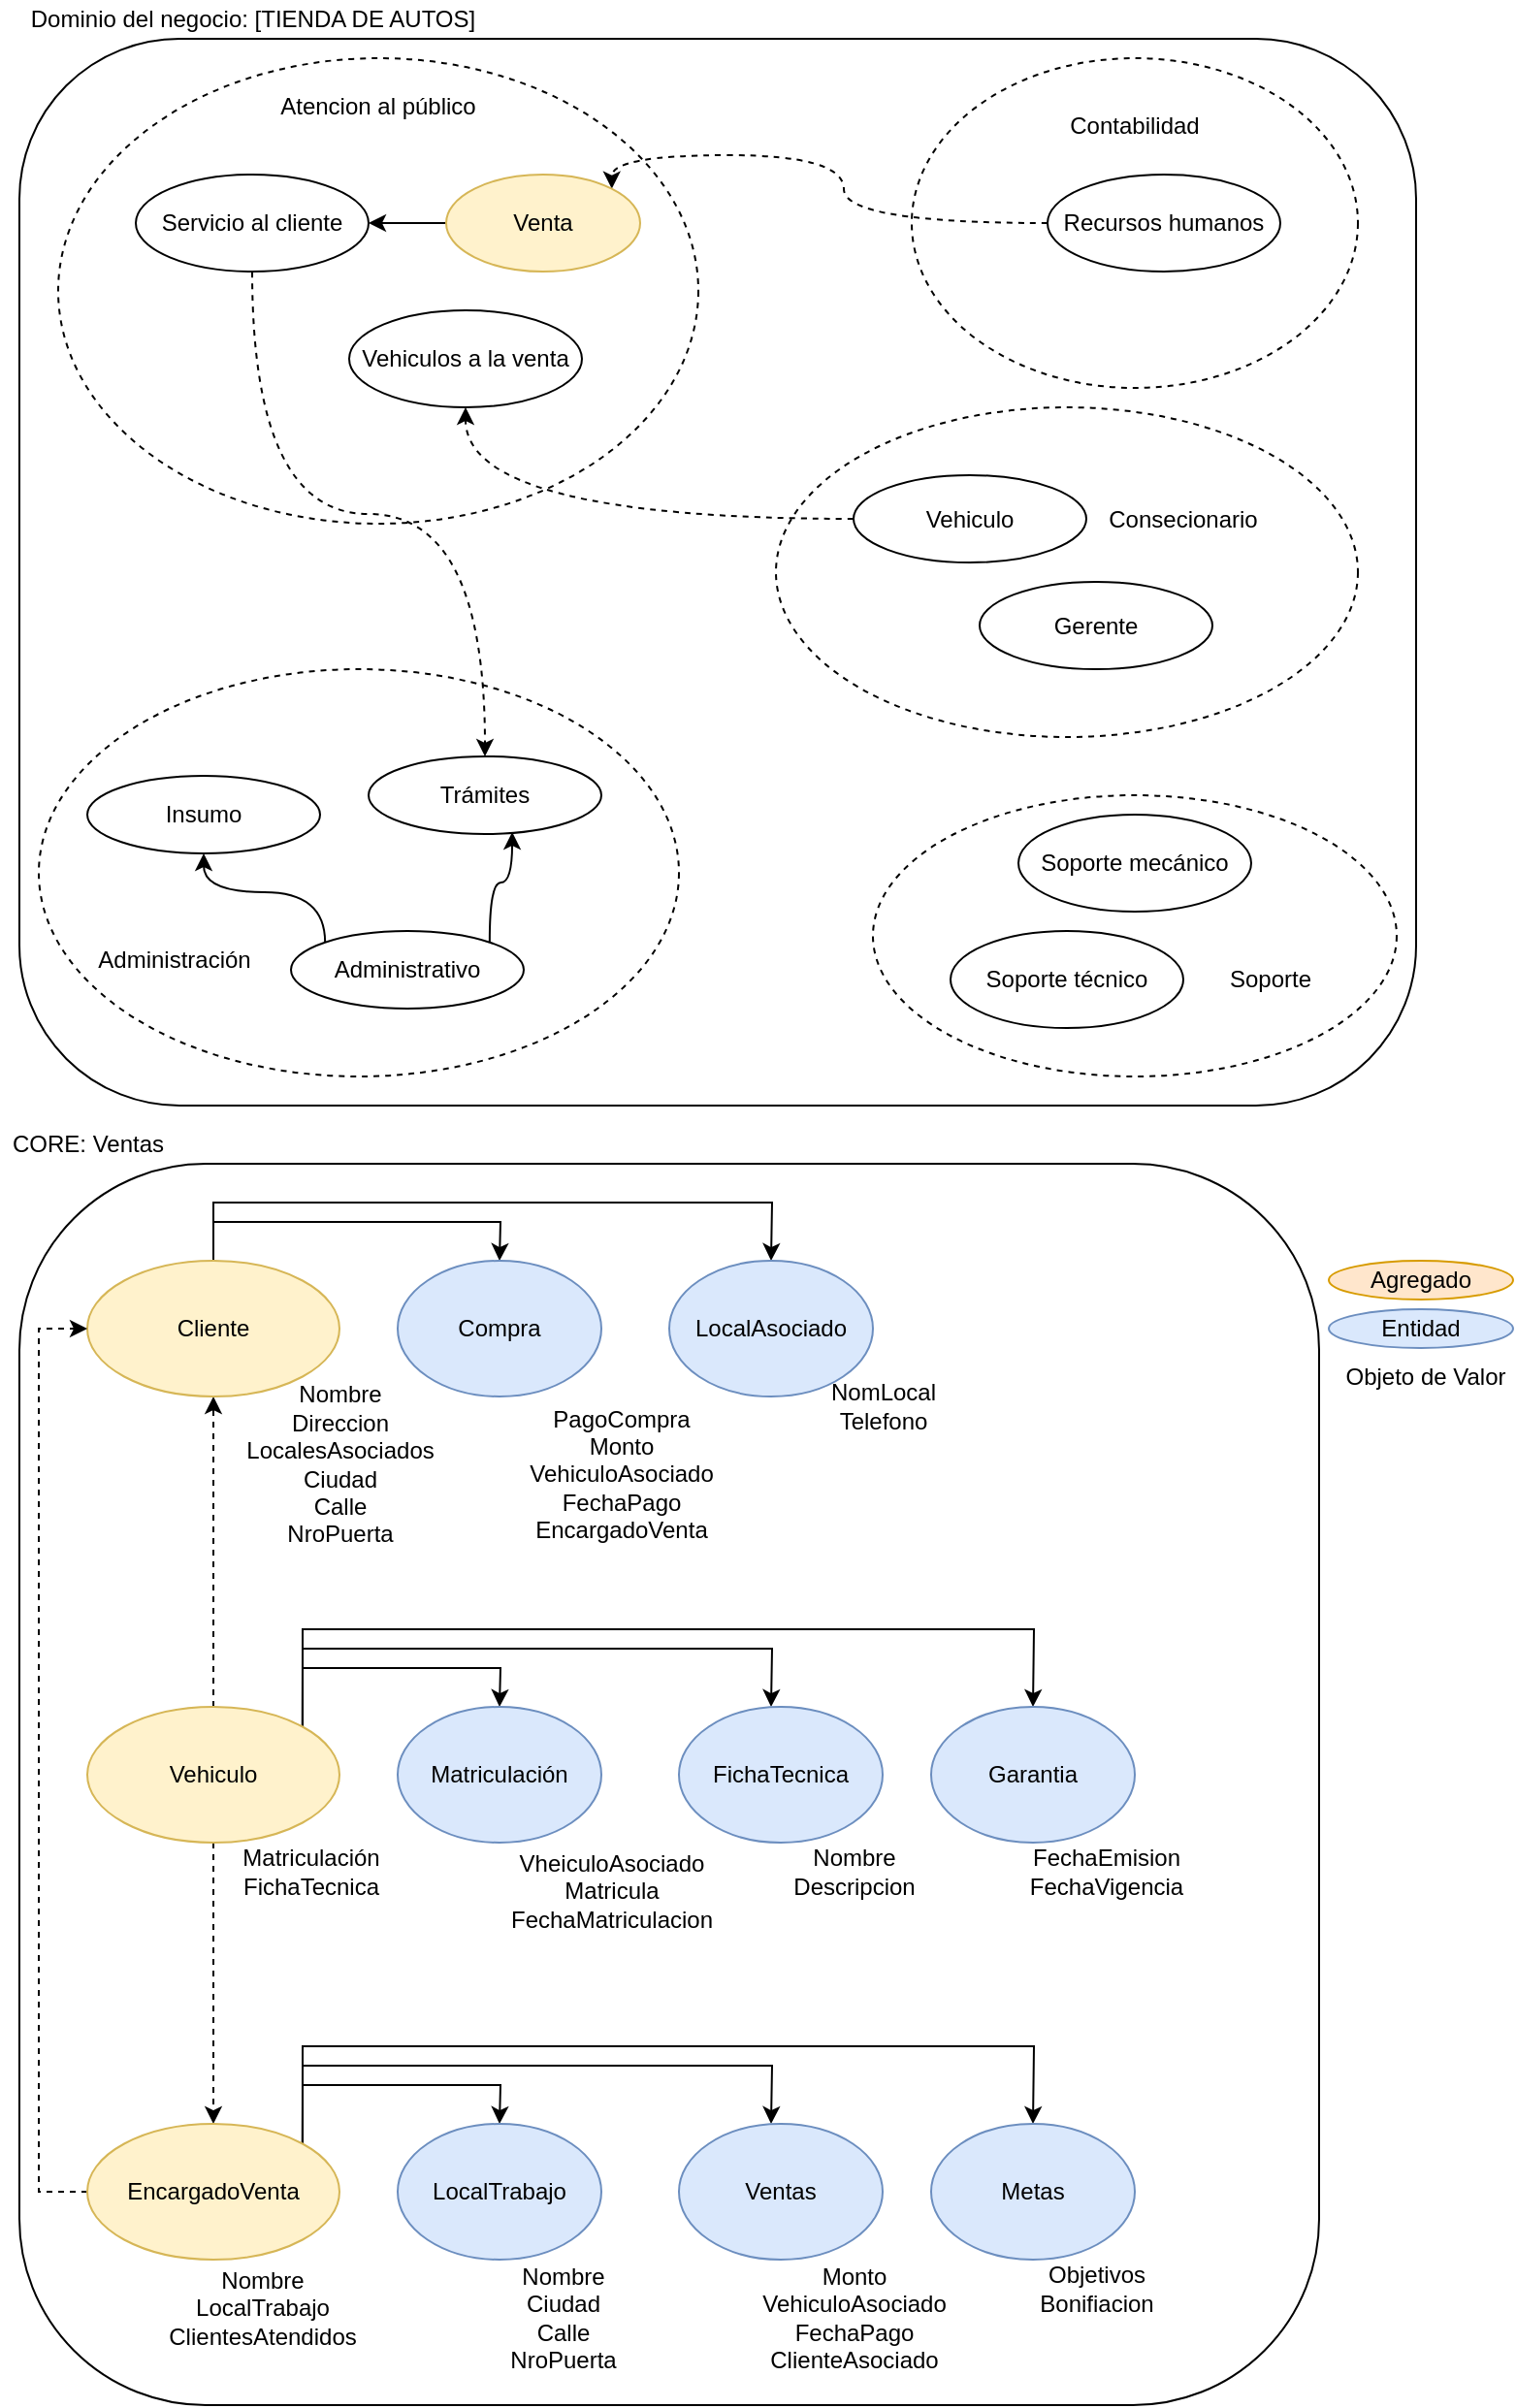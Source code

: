 <mxfile version="16.5.1" type="device" pages="3"><diagram id="C1f02TVBWQE7RZ43Oymh" name="Análisis"><mxGraphModel dx="1102" dy="685" grid="1" gridSize="10" guides="1" tooltips="1" connect="1" arrows="1" fold="1" page="1" pageScale="1" pageWidth="827" pageHeight="1169" math="0" shadow="0"><root><mxCell id="0"/><mxCell id="1" parent="0"/><mxCell id="mdmyvaGuLAOkNvWJ9boR-40" value="" style="rounded=1;whiteSpace=wrap;html=1;" parent="1" vertex="1"><mxGeometry x="40" y="630" width="670" height="640" as="geometry"/></mxCell><mxCell id="mdmyvaGuLAOkNvWJ9boR-26" value="" style="rounded=1;whiteSpace=wrap;html=1;" parent="1" vertex="1"><mxGeometry x="40" y="50" width="720" height="550" as="geometry"/></mxCell><mxCell id="mdmyvaGuLAOkNvWJ9boR-2" value="Dominio del negocio: [TIENDA DE AUTOS]" style="text;html=1;align=center;verticalAlign=middle;resizable=0;points=[];autosize=1;strokeColor=none;fillColor=none;" parent="1" vertex="1"><mxGeometry x="40" y="30" width="240" height="20" as="geometry"/></mxCell><mxCell id="mdmyvaGuLAOkNvWJ9boR-27" value="" style="ellipse;whiteSpace=wrap;html=1;dashed=1;" parent="1" vertex="1"><mxGeometry x="60" y="60" width="330" height="240" as="geometry"/></mxCell><mxCell id="mdmyvaGuLAOkNvWJ9boR-6" value="Servicio al cliente" style="ellipse;whiteSpace=wrap;html=1;" parent="1" vertex="1"><mxGeometry x="100" y="120" width="120" height="50" as="geometry"/></mxCell><mxCell id="mdmyvaGuLAOkNvWJ9boR-7" value="Vehiculos a la venta" style="ellipse;whiteSpace=wrap;html=1;" parent="1" vertex="1"><mxGeometry x="210" y="190" width="120" height="50" as="geometry"/></mxCell><mxCell id="mdmyvaGuLAOkNvWJ9boR-5" value="Atencion al público" style="text;html=1;strokeColor=none;fillColor=none;align=center;verticalAlign=middle;whiteSpace=wrap;rounded=0;" parent="1" vertex="1"><mxGeometry x="165" y="70" width="120" height="30" as="geometry"/></mxCell><mxCell id="mdmyvaGuLAOkNvWJ9boR-28" value="" style="ellipse;whiteSpace=wrap;html=1;dashed=1;" parent="1" vertex="1"><mxGeometry x="500" y="60" width="230" height="170" as="geometry"/></mxCell><mxCell id="mdmyvaGuLAOkNvWJ9boR-34" style="edgeStyle=orthogonalEdgeStyle;curved=1;rounded=0;orthogonalLoop=1;jettySize=auto;html=1;exitX=0;exitY=0.5;exitDx=0;exitDy=0;entryX=1;entryY=0;entryDx=0;entryDy=0;dashed=1;" parent="1" source="mdmyvaGuLAOkNvWJ9boR-11" target="mdmyvaGuLAOkNvWJ9boR-25" edge="1"><mxGeometry relative="1" as="geometry"><Array as="points"><mxPoint x="465" y="145"/><mxPoint x="465" y="110"/><mxPoint x="345" y="110"/></Array></mxGeometry></mxCell><mxCell id="mdmyvaGuLAOkNvWJ9boR-11" value="Recursos humanos" style="ellipse;whiteSpace=wrap;html=1;" parent="1" vertex="1"><mxGeometry x="570" y="120" width="120" height="50" as="geometry"/></mxCell><mxCell id="mdmyvaGuLAOkNvWJ9boR-9" value="Contabilidad" style="text;html=1;strokeColor=none;fillColor=none;align=center;verticalAlign=middle;whiteSpace=wrap;rounded=0;" parent="1" vertex="1"><mxGeometry x="585" y="80" width="60" height="30" as="geometry"/></mxCell><mxCell id="mdmyvaGuLAOkNvWJ9boR-29" value="" style="ellipse;whiteSpace=wrap;html=1;dashed=1;" parent="1" vertex="1"><mxGeometry x="50" y="375" width="330" height="210" as="geometry"/></mxCell><mxCell id="mdmyvaGuLAOkNvWJ9boR-36" style="edgeStyle=orthogonalEdgeStyle;curved=1;rounded=0;orthogonalLoop=1;jettySize=auto;html=1;exitX=0;exitY=0;exitDx=0;exitDy=0;" parent="1" source="mdmyvaGuLAOkNvWJ9boR-21" target="mdmyvaGuLAOkNvWJ9boR-23" edge="1"><mxGeometry relative="1" as="geometry"/></mxCell><mxCell id="mdmyvaGuLAOkNvWJ9boR-37" style="edgeStyle=orthogonalEdgeStyle;curved=1;rounded=0;orthogonalLoop=1;jettySize=auto;html=1;exitX=1;exitY=0;exitDx=0;exitDy=0;entryX=0.617;entryY=0.975;entryDx=0;entryDy=0;entryPerimeter=0;" parent="1" source="mdmyvaGuLAOkNvWJ9boR-21" target="mdmyvaGuLAOkNvWJ9boR-24" edge="1"><mxGeometry relative="1" as="geometry"/></mxCell><mxCell id="mdmyvaGuLAOkNvWJ9boR-21" value="Administrativo" style="ellipse;whiteSpace=wrap;html=1;" parent="1" vertex="1"><mxGeometry x="180" y="510" width="120" height="40" as="geometry"/></mxCell><mxCell id="mdmyvaGuLAOkNvWJ9boR-23" value="Insumo" style="ellipse;whiteSpace=wrap;html=1;" parent="1" vertex="1"><mxGeometry x="75" y="430" width="120" height="40" as="geometry"/></mxCell><mxCell id="mdmyvaGuLAOkNvWJ9boR-24" value="Trámites" style="ellipse;whiteSpace=wrap;html=1;" parent="1" vertex="1"><mxGeometry x="220" y="420" width="120" height="40" as="geometry"/></mxCell><mxCell id="mdmyvaGuLAOkNvWJ9boR-20" value="Administración" style="text;html=1;strokeColor=none;fillColor=none;align=center;verticalAlign=middle;whiteSpace=wrap;rounded=0;" parent="1" vertex="1"><mxGeometry x="75" y="510" width="90" height="30" as="geometry"/></mxCell><mxCell id="mdmyvaGuLAOkNvWJ9boR-30" value="" style="ellipse;whiteSpace=wrap;html=1;dashed=1;" parent="1" vertex="1"><mxGeometry x="480" y="440" width="270" height="145" as="geometry"/></mxCell><mxCell id="mdmyvaGuLAOkNvWJ9boR-18" value="Soporte mecánico" style="ellipse;whiteSpace=wrap;html=1;" parent="1" vertex="1"><mxGeometry x="555" y="450" width="120" height="50" as="geometry"/></mxCell><mxCell id="mdmyvaGuLAOkNvWJ9boR-17" value="Soporte técnico" style="ellipse;whiteSpace=wrap;html=1;" parent="1" vertex="1"><mxGeometry x="520" y="510" width="120" height="50" as="geometry"/></mxCell><mxCell id="mdmyvaGuLAOkNvWJ9boR-16" value="Soporte" style="text;html=1;strokeColor=none;fillColor=none;align=center;verticalAlign=middle;whiteSpace=wrap;rounded=0;" parent="1" vertex="1"><mxGeometry x="655" y="520" width="60" height="30" as="geometry"/></mxCell><mxCell id="mdmyvaGuLAOkNvWJ9boR-31" value="" style="ellipse;whiteSpace=wrap;html=1;dashed=1;" parent="1" vertex="1"><mxGeometry x="430" y="240" width="300" height="170" as="geometry"/></mxCell><mxCell id="mdmyvaGuLAOkNvWJ9boR-14" value="Gerente" style="ellipse;whiteSpace=wrap;html=1;" parent="1" vertex="1"><mxGeometry x="535" y="330" width="120" height="45" as="geometry"/></mxCell><mxCell id="mdmyvaGuLAOkNvWJ9boR-38" style="edgeStyle=orthogonalEdgeStyle;curved=1;rounded=0;orthogonalLoop=1;jettySize=auto;html=1;exitX=0;exitY=0.5;exitDx=0;exitDy=0;dashed=1;" parent="1" source="mdmyvaGuLAOkNvWJ9boR-13" target="mdmyvaGuLAOkNvWJ9boR-7" edge="1"><mxGeometry relative="1" as="geometry"/></mxCell><mxCell id="mdmyvaGuLAOkNvWJ9boR-13" value="Vehiculo" style="ellipse;whiteSpace=wrap;html=1;" parent="1" vertex="1"><mxGeometry x="470" y="275" width="120" height="45" as="geometry"/></mxCell><mxCell id="mdmyvaGuLAOkNvWJ9boR-12" value="Consecionario" style="text;html=1;strokeColor=none;fillColor=none;align=center;verticalAlign=middle;whiteSpace=wrap;rounded=0;" parent="1" vertex="1"><mxGeometry x="595" y="282.5" width="90" height="30" as="geometry"/></mxCell><mxCell id="mdmyvaGuLAOkNvWJ9boR-33" style="edgeStyle=orthogonalEdgeStyle;curved=1;rounded=0;orthogonalLoop=1;jettySize=auto;html=1;" parent="1" source="mdmyvaGuLAOkNvWJ9boR-25" target="mdmyvaGuLAOkNvWJ9boR-6" edge="1"><mxGeometry relative="1" as="geometry"/></mxCell><mxCell id="mdmyvaGuLAOkNvWJ9boR-25" value="Venta" style="ellipse;whiteSpace=wrap;html=1;fillColor=#fff2cc;strokeColor=#d6b656;" parent="1" vertex="1"><mxGeometry x="260" y="120" width="100" height="50" as="geometry"/></mxCell><mxCell id="mdmyvaGuLAOkNvWJ9boR-35" style="edgeStyle=orthogonalEdgeStyle;curved=1;rounded=0;orthogonalLoop=1;jettySize=auto;html=1;exitX=0.5;exitY=1;exitDx=0;exitDy=0;entryX=0.5;entryY=0;entryDx=0;entryDy=0;dashed=1;" parent="1" source="mdmyvaGuLAOkNvWJ9boR-6" target="mdmyvaGuLAOkNvWJ9boR-24" edge="1"><mxGeometry relative="1" as="geometry"/></mxCell><mxCell id="mdmyvaGuLAOkNvWJ9boR-41" value="CORE: Ventas" style="text;html=1;align=center;verticalAlign=middle;resizable=0;points=[];autosize=1;strokeColor=none;fillColor=none;" parent="1" vertex="1"><mxGeometry x="30" y="610" width="90" height="20" as="geometry"/></mxCell><mxCell id="mdmyvaGuLAOkNvWJ9boR-67" style="edgeStyle=none;rounded=0;orthogonalLoop=1;jettySize=auto;html=1;entryX=0.5;entryY=1;entryDx=0;entryDy=0;dashed=1;" parent="1" source="mdmyvaGuLAOkNvWJ9boR-42" target="mdmyvaGuLAOkNvWJ9boR-43" edge="1"><mxGeometry relative="1" as="geometry"/></mxCell><mxCell id="mdmyvaGuLAOkNvWJ9boR-68" style="edgeStyle=none;rounded=0;orthogonalLoop=1;jettySize=auto;html=1;dashed=1;" parent="1" source="mdmyvaGuLAOkNvWJ9boR-42" target="mdmyvaGuLAOkNvWJ9boR-46" edge="1"><mxGeometry relative="1" as="geometry"/></mxCell><mxCell id="mdmyvaGuLAOkNvWJ9boR-73" style="edgeStyle=none;rounded=0;orthogonalLoop=1;jettySize=auto;html=1;exitX=1;exitY=0;exitDx=0;exitDy=0;entryX=0.5;entryY=0;entryDx=0;entryDy=0;" parent="1" source="mdmyvaGuLAOkNvWJ9boR-42" target="mdmyvaGuLAOkNvWJ9boR-47" edge="1"><mxGeometry relative="1" as="geometry"><Array as="points"><mxPoint x="186" y="890"/><mxPoint x="288" y="890"/></Array></mxGeometry></mxCell><mxCell id="mdmyvaGuLAOkNvWJ9boR-74" style="edgeStyle=none;rounded=0;orthogonalLoop=1;jettySize=auto;html=1;exitX=1;exitY=0;exitDx=0;exitDy=0;entryX=0.5;entryY=0;entryDx=0;entryDy=0;" parent="1" source="mdmyvaGuLAOkNvWJ9boR-42" edge="1"><mxGeometry relative="1" as="geometry"><mxPoint x="427.5" y="910" as="targetPoint"/><Array as="points"><mxPoint x="186" y="880"/><mxPoint x="428" y="880"/></Array></mxGeometry></mxCell><mxCell id="mdmyvaGuLAOkNvWJ9boR-75" style="edgeStyle=none;rounded=0;orthogonalLoop=1;jettySize=auto;html=1;exitX=1;exitY=0;exitDx=0;exitDy=0;entryX=0.5;entryY=0;entryDx=0;entryDy=0;" parent="1" source="mdmyvaGuLAOkNvWJ9boR-42" target="mdmyvaGuLAOkNvWJ9boR-48" edge="1"><mxGeometry relative="1" as="geometry"><Array as="points"><mxPoint x="186" y="870"/><mxPoint x="563" y="870"/></Array></mxGeometry></mxCell><mxCell id="mdmyvaGuLAOkNvWJ9boR-42" value="Vehiculo" style="ellipse;whiteSpace=wrap;html=1;fillColor=#fff2cc;strokeColor=#d6b656;" parent="1" vertex="1"><mxGeometry x="75" y="910" width="130" height="70" as="geometry"/></mxCell><mxCell id="mdmyvaGuLAOkNvWJ9boR-70" style="edgeStyle=none;rounded=0;orthogonalLoop=1;jettySize=auto;html=1;entryX=0.5;entryY=0;entryDx=0;entryDy=0;" parent="1" source="mdmyvaGuLAOkNvWJ9boR-43" edge="1"><mxGeometry relative="1" as="geometry"><mxPoint x="287.5" y="680" as="targetPoint"/><Array as="points"><mxPoint x="140" y="660"/><mxPoint x="288" y="660"/></Array></mxGeometry></mxCell><mxCell id="mdmyvaGuLAOkNvWJ9boR-71" style="edgeStyle=none;rounded=0;orthogonalLoop=1;jettySize=auto;html=1;entryX=0.5;entryY=0;entryDx=0;entryDy=0;" parent="1" source="mdmyvaGuLAOkNvWJ9boR-43" target="mdmyvaGuLAOkNvWJ9boR-50" edge="1"><mxGeometry relative="1" as="geometry"><Array as="points"><mxPoint x="140" y="650"/><mxPoint x="428" y="650"/></Array></mxGeometry></mxCell><mxCell id="mdmyvaGuLAOkNvWJ9boR-43" value="Cliente" style="ellipse;whiteSpace=wrap;html=1;fillColor=#fff2cc;strokeColor=#d6b656;" parent="1" vertex="1"><mxGeometry x="75" y="680" width="130" height="70" as="geometry"/></mxCell><mxCell id="mdmyvaGuLAOkNvWJ9boR-69" style="edgeStyle=none;rounded=0;orthogonalLoop=1;jettySize=auto;html=1;exitX=0;exitY=0.5;exitDx=0;exitDy=0;entryX=0;entryY=0.5;entryDx=0;entryDy=0;dashed=1;" parent="1" source="mdmyvaGuLAOkNvWJ9boR-46" target="mdmyvaGuLAOkNvWJ9boR-43" edge="1"><mxGeometry relative="1" as="geometry"><mxPoint x="75" y="820" as="targetPoint"/><Array as="points"><mxPoint x="50" y="1160"/><mxPoint x="50" y="715"/></Array></mxGeometry></mxCell><mxCell id="mdmyvaGuLAOkNvWJ9boR-76" style="edgeStyle=none;rounded=0;orthogonalLoop=1;jettySize=auto;html=1;exitX=1;exitY=0;exitDx=0;exitDy=0;entryX=0.5;entryY=0;entryDx=0;entryDy=0;" parent="1" source="mdmyvaGuLAOkNvWJ9boR-46" target="mdmyvaGuLAOkNvWJ9boR-53" edge="1"><mxGeometry relative="1" as="geometry"><Array as="points"><mxPoint x="186" y="1115"/><mxPoint x="186" y="1105"/><mxPoint x="288" y="1105"/></Array></mxGeometry></mxCell><mxCell id="mdmyvaGuLAOkNvWJ9boR-77" style="edgeStyle=none;rounded=0;orthogonalLoop=1;jettySize=auto;html=1;exitX=1;exitY=0;exitDx=0;exitDy=0;entryX=0.5;entryY=0;entryDx=0;entryDy=0;" parent="1" source="mdmyvaGuLAOkNvWJ9boR-46" edge="1"><mxGeometry relative="1" as="geometry"><mxPoint x="427.5" y="1125" as="targetPoint"/><Array as="points"><mxPoint x="186" y="1095"/><mxPoint x="428" y="1095"/></Array></mxGeometry></mxCell><mxCell id="mdmyvaGuLAOkNvWJ9boR-78" style="edgeStyle=none;rounded=0;orthogonalLoop=1;jettySize=auto;html=1;exitX=1;exitY=0;exitDx=0;exitDy=0;entryX=0.5;entryY=0;entryDx=0;entryDy=0;" parent="1" source="mdmyvaGuLAOkNvWJ9boR-46" target="mdmyvaGuLAOkNvWJ9boR-54" edge="1"><mxGeometry relative="1" as="geometry"><Array as="points"><mxPoint x="186" y="1085"/><mxPoint x="563" y="1085"/></Array></mxGeometry></mxCell><mxCell id="mdmyvaGuLAOkNvWJ9boR-46" value="EncargadoVenta" style="ellipse;whiteSpace=wrap;html=1;fillColor=#fff2cc;strokeColor=#d6b656;" parent="1" vertex="1"><mxGeometry x="75" y="1125" width="130" height="70" as="geometry"/></mxCell><mxCell id="mdmyvaGuLAOkNvWJ9boR-47" value="Matriculación" style="ellipse;whiteSpace=wrap;html=1;fillColor=#dae8fc;strokeColor=#6c8ebf;" parent="1" vertex="1"><mxGeometry x="235" y="910" width="105" height="70" as="geometry"/></mxCell><mxCell id="mdmyvaGuLAOkNvWJ9boR-48" value="Garantia" style="ellipse;whiteSpace=wrap;html=1;fillColor=#dae8fc;strokeColor=#6c8ebf;" parent="1" vertex="1"><mxGeometry x="510" y="910" width="105" height="70" as="geometry"/></mxCell><mxCell id="mdmyvaGuLAOkNvWJ9boR-50" value="LocalAsociado" style="ellipse;whiteSpace=wrap;html=1;fillColor=#dae8fc;strokeColor=#6c8ebf;" parent="1" vertex="1"><mxGeometry x="375" y="680" width="105" height="70" as="geometry"/></mxCell><mxCell id="mdmyvaGuLAOkNvWJ9boR-53" value="LocalTrabajo" style="ellipse;whiteSpace=wrap;html=1;fillColor=#dae8fc;strokeColor=#6c8ebf;" parent="1" vertex="1"><mxGeometry x="235" y="1125" width="105" height="70" as="geometry"/></mxCell><mxCell id="mdmyvaGuLAOkNvWJ9boR-54" value="Metas" style="ellipse;whiteSpace=wrap;html=1;fillColor=#dae8fc;strokeColor=#6c8ebf;" parent="1" vertex="1"><mxGeometry x="510" y="1125" width="105" height="70" as="geometry"/></mxCell><mxCell id="mdmyvaGuLAOkNvWJ9boR-80" value="NomLocal&lt;br&gt;Telefono" style="text;html=1;align=center;verticalAlign=middle;resizable=0;points=[];autosize=1;strokeColor=none;fillColor=none;" parent="1" vertex="1"><mxGeometry x="450" y="740" width="70" height="30" as="geometry"/></mxCell><mxCell id="mdmyvaGuLAOkNvWJ9boR-81" value="&lt;span&gt;PagoCompra&lt;/span&gt;&lt;br&gt;Monto&lt;br&gt;VehiculoAsociado&lt;br&gt;FechaPago&lt;br&gt;EncargadoVenta" style="text;html=1;align=center;verticalAlign=middle;resizable=0;points=[];autosize=1;strokeColor=none;fillColor=none;" parent="1" vertex="1"><mxGeometry x="295" y="750" width="110" height="80" as="geometry"/></mxCell><mxCell id="mdmyvaGuLAOkNvWJ9boR-82" value="VheiculoAsociado&lt;br&gt;Matricula&lt;br&gt;FechaMatriculacion" style="text;html=1;align=center;verticalAlign=middle;resizable=0;points=[];autosize=1;strokeColor=none;fillColor=none;" parent="1" vertex="1"><mxGeometry x="285" y="980" width="120" height="50" as="geometry"/></mxCell><mxCell id="mdmyvaGuLAOkNvWJ9boR-83" value="Nombre&lt;br&gt;Descripcion" style="text;html=1;align=center;verticalAlign=middle;resizable=0;points=[];autosize=1;strokeColor=none;fillColor=none;" parent="1" vertex="1"><mxGeometry x="430" y="980" width="80" height="30" as="geometry"/></mxCell><mxCell id="mdmyvaGuLAOkNvWJ9boR-84" value="FechaEmision&lt;br&gt;FechaVigencia" style="text;html=1;align=center;verticalAlign=middle;resizable=0;points=[];autosize=1;strokeColor=none;fillColor=none;" parent="1" vertex="1"><mxGeometry x="555" y="980" width="90" height="30" as="geometry"/></mxCell><mxCell id="mdmyvaGuLAOkNvWJ9boR-85" value="Nombre&lt;br&gt;Ciudad&lt;br&gt;Calle&lt;br&gt;NroPuerta" style="text;html=1;align=center;verticalAlign=middle;resizable=0;points=[];autosize=1;strokeColor=none;fillColor=none;" parent="1" vertex="1"><mxGeometry x="285" y="1195" width="70" height="60" as="geometry"/></mxCell><mxCell id="mdmyvaGuLAOkNvWJ9boR-87" value="Monto&lt;br&gt;VehiculoAsociado&lt;br&gt;FechaPago&lt;br&gt;ClienteAsociado" style="text;html=1;align=center;verticalAlign=middle;resizable=0;points=[];autosize=1;strokeColor=none;fillColor=none;" parent="1" vertex="1"><mxGeometry x="415" y="1195" width="110" height="60" as="geometry"/></mxCell><mxCell id="mdmyvaGuLAOkNvWJ9boR-88" value="Nombre&lt;br&gt;Direccion&lt;br&gt;LocalesAsociados&lt;br&gt;Ciudad&lt;br&gt;Calle&lt;br&gt;NroPuerta" style="text;html=1;align=center;verticalAlign=middle;resizable=0;points=[];autosize=1;strokeColor=none;fillColor=none;" parent="1" vertex="1"><mxGeometry x="150" y="740" width="110" height="90" as="geometry"/></mxCell><mxCell id="mdmyvaGuLAOkNvWJ9boR-89" value="Matriculación&lt;br&gt;FichaTecnica" style="text;html=1;align=center;verticalAlign=middle;resizable=0;points=[];autosize=1;strokeColor=none;fillColor=none;" parent="1" vertex="1"><mxGeometry x="145" y="980" width="90" height="30" as="geometry"/></mxCell><mxCell id="mdmyvaGuLAOkNvWJ9boR-90" value="Nombre&lt;br&gt;LocalTrabajo&lt;br&gt;ClientesAtendidos&lt;br&gt;" style="text;html=1;align=center;verticalAlign=middle;resizable=0;points=[];autosize=1;strokeColor=none;fillColor=none;" parent="1" vertex="1"><mxGeometry x="110" y="1195" width="110" height="50" as="geometry"/></mxCell><mxCell id="mdmyvaGuLAOkNvWJ9boR-92" value="Agregado" style="ellipse;whiteSpace=wrap;html=1;fillColor=#ffe6cc;strokeColor=#d79b00;" parent="1" vertex="1"><mxGeometry x="715" y="680" width="95" height="20" as="geometry"/></mxCell><mxCell id="mdmyvaGuLAOkNvWJ9boR-93" value="Entidad" style="ellipse;whiteSpace=wrap;html=1;fillColor=#dae8fc;strokeColor=#6c8ebf;" parent="1" vertex="1"><mxGeometry x="715" y="705" width="95" height="20" as="geometry"/></mxCell><mxCell id="mdmyvaGuLAOkNvWJ9boR-94" value="Objeto de Valor" style="text;html=1;strokeColor=none;fillColor=none;align=center;verticalAlign=middle;whiteSpace=wrap;rounded=0;" parent="1" vertex="1"><mxGeometry x="720" y="725" width="90" height="30" as="geometry"/></mxCell><mxCell id="zrICeQ74J1nG3ibACCPl-1" value="Compra" style="ellipse;whiteSpace=wrap;html=1;fillColor=#dae8fc;strokeColor=#6c8ebf;" parent="1" vertex="1"><mxGeometry x="235" y="680" width="105" height="70" as="geometry"/></mxCell><mxCell id="zrICeQ74J1nG3ibACCPl-2" value="Ventas" style="ellipse;whiteSpace=wrap;html=1;fillColor=#dae8fc;strokeColor=#6c8ebf;" parent="1" vertex="1"><mxGeometry x="380" y="1125" width="105" height="70" as="geometry"/></mxCell><mxCell id="zrICeQ74J1nG3ibACCPl-3" value="Objetivos&lt;br&gt;Bonifiacion" style="text;html=1;align=center;verticalAlign=middle;resizable=0;points=[];autosize=1;strokeColor=none;fillColor=none;" parent="1" vertex="1"><mxGeometry x="560" y="1195" width="70" height="30" as="geometry"/></mxCell><mxCell id="zrICeQ74J1nG3ibACCPl-5" value="FichaTecnica" style="ellipse;whiteSpace=wrap;html=1;fillColor=#dae8fc;strokeColor=#6c8ebf;" parent="1" vertex="1"><mxGeometry x="380" y="910" width="105" height="70" as="geometry"/></mxCell></root></mxGraphModel></diagram><diagram id="VEcxcTM99me_XW9_ykKX" name="Modelo de dominio"><mxGraphModel dx="1929" dy="1854" grid="1" gridSize="10" guides="1" tooltips="1" connect="1" arrows="1" fold="1" page="1" pageScale="1" pageWidth="827" pageHeight="1169" math="0" shadow="0"><root><mxCell id="xWdc_0hGG9H-pEwzqgIv-0"/><mxCell id="xWdc_0hGG9H-pEwzqgIv-1" parent="xWdc_0hGG9H-pEwzqgIv-0"/><mxCell id="VOtaXBsdXwYn-q9aFV-Q-0" value="[AR] Cliente" style="shape=table;startSize=30;container=1;collapsible=1;childLayout=tableLayout;fixedRows=1;rowLines=0;fontStyle=1;align=center;resizeLast=1;fillColor=#fff2cc;strokeColor=#d6b656;" parent="xWdc_0hGG9H-pEwzqgIv-1" vertex="1"><mxGeometry x="320" y="-480" width="260" height="430" as="geometry"/></mxCell><mxCell id="VOtaXBsdXwYn-q9aFV-Q-1" value="" style="shape=tableRow;horizontal=0;startSize=0;swimlaneHead=0;swimlaneBody=0;fillColor=none;collapsible=0;dropTarget=0;points=[[0,0.5],[1,0.5]];portConstraint=eastwest;top=0;left=0;right=0;bottom=0;" parent="VOtaXBsdXwYn-q9aFV-Q-0" vertex="1"><mxGeometry y="30" width="260" height="30" as="geometry"/></mxCell><mxCell id="VOtaXBsdXwYn-q9aFV-Q-2" value="ID" style="shape=partialRectangle;connectable=0;fillColor=none;top=0;left=0;bottom=0;right=0;fontStyle=1;overflow=hidden;" parent="VOtaXBsdXwYn-q9aFV-Q-1" vertex="1"><mxGeometry width="60" height="30" as="geometry"><mxRectangle width="60" height="30" as="alternateBounds"/></mxGeometry></mxCell><mxCell id="VOtaXBsdXwYn-q9aFV-Q-3" value="ClienteID" style="shape=partialRectangle;connectable=0;fillColor=none;top=0;left=0;bottom=0;right=0;align=left;spacingLeft=6;fontStyle=5;overflow=hidden;" parent="VOtaXBsdXwYn-q9aFV-Q-1" vertex="1"><mxGeometry x="60" width="200" height="30" as="geometry"><mxRectangle width="200" height="30" as="alternateBounds"/></mxGeometry></mxCell><mxCell id="8tR9mnTHt4Y6wHNx0EG1-16" value="" style="shape=tableRow;horizontal=0;startSize=0;swimlaneHead=0;swimlaneBody=0;fillColor=none;collapsible=0;dropTarget=0;points=[[0,0.5],[1,0.5]];portConstraint=eastwest;top=0;left=0;right=0;bottom=0;strokeColor=default;" parent="VOtaXBsdXwYn-q9aFV-Q-0" vertex="1"><mxGeometry y="60" width="260" height="30" as="geometry"/></mxCell><mxCell id="8tR9mnTHt4Y6wHNx0EG1-17" value="E" style="shape=partialRectangle;connectable=0;fillColor=none;top=0;left=0;bottom=0;right=0;editable=1;overflow=hidden;strokeColor=default;" parent="8tR9mnTHt4Y6wHNx0EG1-16" vertex="1"><mxGeometry width="60" height="30" as="geometry"><mxRectangle width="60" height="30" as="alternateBounds"/></mxGeometry></mxCell><mxCell id="8tR9mnTHt4Y6wHNx0EG1-18" value="List&lt;Compra&gt;" style="shape=partialRectangle;connectable=0;fillColor=none;top=0;left=0;bottom=0;right=0;align=left;spacingLeft=6;overflow=hidden;strokeColor=default;" parent="8tR9mnTHt4Y6wHNx0EG1-16" vertex="1"><mxGeometry x="60" width="200" height="30" as="geometry"><mxRectangle width="200" height="30" as="alternateBounds"/></mxGeometry></mxCell><mxCell id="_6TquRy0YB6ymQ9z_NZm-0" value="" style="shape=tableRow;horizontal=0;startSize=0;swimlaneHead=0;swimlaneBody=0;fillColor=none;collapsible=0;dropTarget=0;points=[[0,0.5],[1,0.5]];portConstraint=eastwest;top=0;left=0;right=0;bottom=0;" parent="VOtaXBsdXwYn-q9aFV-Q-0" vertex="1"><mxGeometry y="90" width="260" height="30" as="geometry"/></mxCell><mxCell id="_6TquRy0YB6ymQ9z_NZm-1" value="E" style="shape=partialRectangle;connectable=0;fillColor=none;top=0;left=0;bottom=0;right=0;editable=1;overflow=hidden;" parent="_6TquRy0YB6ymQ9z_NZm-0" vertex="1"><mxGeometry width="60" height="30" as="geometry"><mxRectangle width="60" height="30" as="alternateBounds"/></mxGeometry></mxCell><mxCell id="_6TquRy0YB6ymQ9z_NZm-2" value="List&lt;LocalAsociado&gt;" style="shape=partialRectangle;connectable=0;fillColor=none;top=0;left=0;bottom=0;right=0;align=left;spacingLeft=6;overflow=hidden;" parent="_6TquRy0YB6ymQ9z_NZm-0" vertex="1"><mxGeometry x="60" width="200" height="30" as="geometry"><mxRectangle width="200" height="30" as="alternateBounds"/></mxGeometry></mxCell><mxCell id="4xvZcYHct_Zzrw6Faq7G-0" value="" style="shape=tableRow;horizontal=0;startSize=0;swimlaneHead=0;swimlaneBody=0;fillColor=none;collapsible=0;dropTarget=0;points=[[0,0.5],[1,0.5]];portConstraint=eastwest;top=0;left=0;right=0;bottom=0;" parent="VOtaXBsdXwYn-q9aFV-Q-0" vertex="1"><mxGeometry y="120" width="260" height="30" as="geometry"/></mxCell><mxCell id="4xvZcYHct_Zzrw6Faq7G-1" value="VO" style="shape=partialRectangle;connectable=0;fillColor=none;top=0;left=0;bottom=0;right=0;editable=1;overflow=hidden;" parent="4xvZcYHct_Zzrw6Faq7G-0" vertex="1"><mxGeometry width="60" height="30" as="geometry"><mxRectangle width="60" height="30" as="alternateBounds"/></mxGeometry></mxCell><mxCell id="4xvZcYHct_Zzrw6Faq7G-2" value="Direccion" style="shape=partialRectangle;connectable=0;fillColor=none;top=0;left=0;bottom=0;right=0;align=left;spacingLeft=6;overflow=hidden;" parent="4xvZcYHct_Zzrw6Faq7G-0" vertex="1"><mxGeometry x="60" width="200" height="30" as="geometry"><mxRectangle width="200" height="30" as="alternateBounds"/></mxGeometry></mxCell><mxCell id="VOtaXBsdXwYn-q9aFV-Q-4" value="" style="shape=tableRow;horizontal=0;startSize=0;swimlaneHead=0;swimlaneBody=0;fillColor=none;collapsible=0;dropTarget=0;points=[[0,0.5],[1,0.5]];portConstraint=eastwest;top=0;left=0;right=0;bottom=1;" parent="VOtaXBsdXwYn-q9aFV-Q-0" vertex="1"><mxGeometry y="150" width="260" height="30" as="geometry"/></mxCell><mxCell id="VOtaXBsdXwYn-q9aFV-Q-5" value="VO" style="shape=partialRectangle;connectable=0;fillColor=none;top=0;left=0;bottom=0;right=0;fontStyle=0;overflow=hidden;" parent="VOtaXBsdXwYn-q9aFV-Q-4" vertex="1"><mxGeometry width="60" height="30" as="geometry"><mxRectangle width="60" height="30" as="alternateBounds"/></mxGeometry></mxCell><mxCell id="VOtaXBsdXwYn-q9aFV-Q-6" value="Nombre" style="shape=partialRectangle;connectable=0;fillColor=none;top=0;left=0;bottom=0;right=0;align=left;spacingLeft=6;fontStyle=0;overflow=hidden;" parent="VOtaXBsdXwYn-q9aFV-Q-4" vertex="1"><mxGeometry x="60" width="200" height="30" as="geometry"><mxRectangle width="200" height="30" as="alternateBounds"/></mxGeometry></mxCell><mxCell id="x40NiL2krQlhMUIveETk-3" value="" style="shape=tableRow;horizontal=0;startSize=0;swimlaneHead=0;swimlaneBody=0;fillColor=none;collapsible=0;dropTarget=0;points=[[0,0.5],[1,0.5]];portConstraint=eastwest;top=0;left=0;right=0;bottom=0;strokeColor=default;" parent="VOtaXBsdXwYn-q9aFV-Q-0" vertex="1"><mxGeometry y="180" width="260" height="30" as="geometry"/></mxCell><mxCell id="x40NiL2krQlhMUIveETk-4" value="" style="shape=partialRectangle;connectable=0;fillColor=none;top=0;left=0;bottom=0;right=0;editable=1;overflow=hidden;strokeColor=default;" parent="x40NiL2krQlhMUIveETk-3" vertex="1"><mxGeometry width="60" height="30" as="geometry"><mxRectangle width="60" height="30" as="alternateBounds"/></mxGeometry></mxCell><mxCell id="x40NiL2krQlhMUIveETk-5" value="listarCompras" style="shape=partialRectangle;connectable=0;fillColor=none;top=0;left=0;bottom=0;right=0;align=left;spacingLeft=6;overflow=hidden;strokeColor=default;" parent="x40NiL2krQlhMUIveETk-3" vertex="1"><mxGeometry x="60" width="200" height="30" as="geometry"><mxRectangle width="200" height="30" as="alternateBounds"/></mxGeometry></mxCell><mxCell id="x40NiL2krQlhMUIveETk-7" value="" style="shape=tableRow;horizontal=0;startSize=0;swimlaneHead=0;swimlaneBody=0;fillColor=none;collapsible=0;dropTarget=0;points=[[0,0.5],[1,0.5]];portConstraint=eastwest;top=0;left=0;right=0;bottom=0;strokeColor=default;" parent="VOtaXBsdXwYn-q9aFV-Q-0" vertex="1"><mxGeometry y="210" width="260" height="30" as="geometry"/></mxCell><mxCell id="x40NiL2krQlhMUIveETk-8" value="" style="shape=partialRectangle;connectable=0;fillColor=none;top=0;left=0;bottom=0;right=0;editable=1;overflow=hidden;strokeColor=default;" parent="x40NiL2krQlhMUIveETk-7" vertex="1"><mxGeometry width="60" height="30" as="geometry"><mxRectangle width="60" height="30" as="alternateBounds"/></mxGeometry></mxCell><mxCell id="x40NiL2krQlhMUIveETk-9" value="listarLocalesAsociados()" style="shape=partialRectangle;connectable=0;fillColor=none;top=0;left=0;bottom=0;right=0;align=left;spacingLeft=6;overflow=hidden;strokeColor=default;" parent="x40NiL2krQlhMUIveETk-7" vertex="1"><mxGeometry x="60" width="200" height="30" as="geometry"><mxRectangle width="200" height="30" as="alternateBounds"/></mxGeometry></mxCell><mxCell id="x40NiL2krQlhMUIveETk-33" value="" style="shape=tableRow;horizontal=0;startSize=0;swimlaneHead=0;swimlaneBody=0;fillColor=none;collapsible=0;dropTarget=0;points=[[0,0.5],[1,0.5]];portConstraint=eastwest;top=0;left=0;right=0;bottom=0;strokeColor=default;" parent="VOtaXBsdXwYn-q9aFV-Q-0" vertex="1"><mxGeometry y="240" width="260" height="30" as="geometry"/></mxCell><mxCell id="x40NiL2krQlhMUIveETk-34" value="" style="shape=partialRectangle;connectable=0;fillColor=none;top=0;left=0;bottom=0;right=0;editable=1;overflow=hidden;strokeColor=default;" parent="x40NiL2krQlhMUIveETk-33" vertex="1"><mxGeometry width="60" height="30" as="geometry"><mxRectangle width="60" height="30" as="alternateBounds"/></mxGeometry></mxCell><mxCell id="x40NiL2krQlhMUIveETk-35" value="agregarCompra()" style="shape=partialRectangle;connectable=0;fillColor=none;top=0;left=0;bottom=0;right=0;align=left;spacingLeft=6;overflow=hidden;strokeColor=default;" parent="x40NiL2krQlhMUIveETk-33" vertex="1"><mxGeometry x="60" width="200" height="30" as="geometry"><mxRectangle width="200" height="30" as="alternateBounds"/></mxGeometry></mxCell><mxCell id="v2_-igKzl7k1ebYnf6CM-3" value="" style="shape=tableRow;horizontal=0;startSize=0;swimlaneHead=0;swimlaneBody=0;fillColor=none;collapsible=0;dropTarget=0;points=[[0,0.5],[1,0.5]];portConstraint=eastwest;top=0;left=0;right=0;bottom=0;" vertex="1" parent="VOtaXBsdXwYn-q9aFV-Q-0"><mxGeometry y="270" width="260" height="30" as="geometry"/></mxCell><mxCell id="v2_-igKzl7k1ebYnf6CM-4" value="" style="shape=partialRectangle;connectable=0;fillColor=none;top=0;left=0;bottom=0;right=0;editable=1;overflow=hidden;" vertex="1" parent="v2_-igKzl7k1ebYnf6CM-3"><mxGeometry width="60" height="30" as="geometry"><mxRectangle width="60" height="30" as="alternateBounds"/></mxGeometry></mxCell><mxCell id="v2_-igKzl7k1ebYnf6CM-5" value="agregarTelefonoLocalAsociado()" style="shape=partialRectangle;connectable=0;fillColor=none;top=0;left=0;bottom=0;right=0;align=left;spacingLeft=6;overflow=hidden;" vertex="1" parent="v2_-igKzl7k1ebYnf6CM-3"><mxGeometry x="60" width="200" height="30" as="geometry"><mxRectangle width="200" height="30" as="alternateBounds"/></mxGeometry></mxCell><mxCell id="x40NiL2krQlhMUIveETk-30" value="" style="shape=tableRow;horizontal=0;startSize=0;swimlaneHead=0;swimlaneBody=0;fillColor=none;collapsible=0;dropTarget=0;points=[[0,0.5],[1,0.5]];portConstraint=eastwest;top=0;left=0;right=0;bottom=0;strokeColor=default;" parent="VOtaXBsdXwYn-q9aFV-Q-0" vertex="1"><mxGeometry y="300" width="260" height="30" as="geometry"/></mxCell><mxCell id="x40NiL2krQlhMUIveETk-31" value="" style="shape=partialRectangle;connectable=0;fillColor=none;top=0;left=0;bottom=0;right=0;editable=1;overflow=hidden;strokeColor=default;" parent="x40NiL2krQlhMUIveETk-30" vertex="1"><mxGeometry width="60" height="30" as="geometry"><mxRectangle width="60" height="30" as="alternateBounds"/></mxGeometry></mxCell><mxCell id="x40NiL2krQlhMUIveETk-32" value="agregarLocalAsociado()" style="shape=partialRectangle;connectable=0;fillColor=none;top=0;left=0;bottom=0;right=0;align=left;spacingLeft=6;overflow=hidden;strokeColor=default;" parent="x40NiL2krQlhMUIveETk-30" vertex="1"><mxGeometry x="60" width="200" height="30" as="geometry"><mxRectangle width="200" height="30" as="alternateBounds"/></mxGeometry></mxCell><mxCell id="x40NiL2krQlhMUIveETk-17" value="" style="shape=tableRow;horizontal=0;startSize=0;swimlaneHead=0;swimlaneBody=0;fillColor=none;collapsible=0;dropTarget=0;points=[[0,0.5],[1,0.5]];portConstraint=eastwest;top=0;left=0;right=0;bottom=0;strokeColor=default;" parent="VOtaXBsdXwYn-q9aFV-Q-0" vertex="1"><mxGeometry y="330" width="260" height="30" as="geometry"/></mxCell><mxCell id="x40NiL2krQlhMUIveETk-18" value="" style="shape=partialRectangle;connectable=0;fillColor=none;top=0;left=0;bottom=0;right=0;editable=1;overflow=hidden;strokeColor=default;" parent="x40NiL2krQlhMUIveETk-17" vertex="1"><mxGeometry width="60" height="30" as="geometry"><mxRectangle width="60" height="30" as="alternateBounds"/></mxGeometry></mxCell><mxCell id="x40NiL2krQlhMUIveETk-19" value="actualizarNombre()" style="shape=partialRectangle;connectable=0;fillColor=none;top=0;left=0;bottom=0;right=0;align=left;spacingLeft=6;overflow=hidden;strokeColor=default;" parent="x40NiL2krQlhMUIveETk-17" vertex="1"><mxGeometry x="60" width="200" height="30" as="geometry"><mxRectangle width="200" height="30" as="alternateBounds"/></mxGeometry></mxCell><mxCell id="v2_-igKzl7k1ebYnf6CM-0" value="" style="shape=tableRow;horizontal=0;startSize=0;swimlaneHead=0;swimlaneBody=0;fillColor=none;collapsible=0;dropTarget=0;points=[[0,0.5],[1,0.5]];portConstraint=eastwest;top=0;left=0;right=0;bottom=0;" vertex="1" parent="VOtaXBsdXwYn-q9aFV-Q-0"><mxGeometry y="360" width="260" height="30" as="geometry"/></mxCell><mxCell id="v2_-igKzl7k1ebYnf6CM-1" value="" style="shape=partialRectangle;connectable=0;fillColor=none;top=0;left=0;bottom=0;right=0;editable=1;overflow=hidden;" vertex="1" parent="v2_-igKzl7k1ebYnf6CM-0"><mxGeometry width="60" height="30" as="geometry"><mxRectangle width="60" height="30" as="alternateBounds"/></mxGeometry></mxCell><mxCell id="v2_-igKzl7k1ebYnf6CM-2" value="actualizarNombreLocalAsociado()" style="shape=partialRectangle;connectable=0;fillColor=none;top=0;left=0;bottom=0;right=0;align=left;spacingLeft=6;overflow=hidden;" vertex="1" parent="v2_-igKzl7k1ebYnf6CM-0"><mxGeometry x="60" width="200" height="30" as="geometry"><mxRectangle width="200" height="30" as="alternateBounds"/></mxGeometry></mxCell><mxCell id="x40NiL2krQlhMUIveETk-14" value="" style="shape=tableRow;horizontal=0;startSize=0;swimlaneHead=0;swimlaneBody=0;fillColor=none;collapsible=0;dropTarget=0;points=[[0,0.5],[1,0.5]];portConstraint=eastwest;top=0;left=0;right=0;bottom=0;strokeColor=default;" parent="VOtaXBsdXwYn-q9aFV-Q-0" vertex="1"><mxGeometry y="390" width="260" height="30" as="geometry"/></mxCell><mxCell id="x40NiL2krQlhMUIveETk-15" value="" style="shape=partialRectangle;connectable=0;fillColor=none;top=0;left=0;bottom=0;right=0;editable=1;overflow=hidden;strokeColor=default;" parent="x40NiL2krQlhMUIveETk-14" vertex="1"><mxGeometry width="60" height="30" as="geometry"><mxRectangle width="60" height="30" as="alternateBounds"/></mxGeometry></mxCell><mxCell id="x40NiL2krQlhMUIveETk-16" value="actualizarDireccion()" style="shape=partialRectangle;connectable=0;fillColor=none;top=0;left=0;bottom=0;right=0;align=left;spacingLeft=6;overflow=hidden;strokeColor=default;" parent="x40NiL2krQlhMUIveETk-14" vertex="1"><mxGeometry x="60" width="200" height="30" as="geometry"><mxRectangle width="200" height="30" as="alternateBounds"/></mxGeometry></mxCell><mxCell id="8tR9mnTHt4Y6wHNx0EG1-31" style="edgeStyle=none;rounded=0;orthogonalLoop=1;jettySize=auto;html=1;entryX=0.25;entryY=1;entryDx=0;entryDy=0;exitX=0.347;exitY=-0.008;exitDx=0;exitDy=0;exitPerimeter=0;" parent="xWdc_0hGG9H-pEwzqgIv-1" source="uKMtfbd_WJqyoun-sEXw-0" edge="1" target="VOtaXBsdXwYn-q9aFV-Q-0"><mxGeometry relative="1" as="geometry"><mxPoint x="415" y="-110" as="targetPoint"/><mxPoint x="385" y="-10" as="sourcePoint"/></mxGeometry></mxCell><mxCell id="8tR9mnTHt4Y6wHNx0EG1-32" style="edgeStyle=none;rounded=0;orthogonalLoop=1;jettySize=auto;html=1;entryX=0.5;entryY=0;entryDx=0;entryDy=0;" parent="xWdc_0hGG9H-pEwzqgIv-1" source="uKMtfbd_WJqyoun-sEXw-0" target="VowfUlT5QSEzrMw_c08A-0" edge="1"><mxGeometry relative="1" as="geometry"/></mxCell><mxCell id="uKMtfbd_WJqyoun-sEXw-0" value="[AR] Vehiculo" style="shape=table;startSize=30;container=1;collapsible=1;childLayout=tableLayout;fixedRows=1;rowLines=0;fontStyle=1;align=center;resizeLast=1;fillColor=#fff2cc;strokeColor=#d6b656;" parent="xWdc_0hGG9H-pEwzqgIv-1" vertex="1"><mxGeometry x="320" width="190" height="250" as="geometry"/></mxCell><mxCell id="uKMtfbd_WJqyoun-sEXw-1" value="" style="shape=tableRow;horizontal=0;startSize=0;swimlaneHead=0;swimlaneBody=0;fillColor=none;collapsible=0;dropTarget=0;points=[[0,0.5],[1,0.5]];portConstraint=eastwest;top=0;left=0;right=0;bottom=0;" parent="uKMtfbd_WJqyoun-sEXw-0" vertex="1"><mxGeometry y="30" width="190" height="30" as="geometry"/></mxCell><mxCell id="uKMtfbd_WJqyoun-sEXw-2" value="ID" style="shape=partialRectangle;connectable=0;fillColor=none;top=0;left=0;bottom=0;right=0;fontStyle=1;overflow=hidden;" parent="uKMtfbd_WJqyoun-sEXw-1" vertex="1"><mxGeometry width="60" height="30" as="geometry"><mxRectangle width="60" height="30" as="alternateBounds"/></mxGeometry></mxCell><mxCell id="uKMtfbd_WJqyoun-sEXw-3" value="VehiculoID" style="shape=partialRectangle;connectable=0;fillColor=none;top=0;left=0;bottom=0;right=0;align=left;spacingLeft=6;fontStyle=5;overflow=hidden;" parent="uKMtfbd_WJqyoun-sEXw-1" vertex="1"><mxGeometry x="60" width="130" height="30" as="geometry"><mxRectangle width="130" height="30" as="alternateBounds"/></mxGeometry></mxCell><mxCell id="uKMtfbd_WJqyoun-sEXw-4" value="" style="shape=tableRow;horizontal=0;startSize=0;swimlaneHead=0;swimlaneBody=0;fillColor=none;collapsible=0;dropTarget=0;points=[[0,0.5],[1,0.5]];portConstraint=eastwest;top=0;left=0;right=0;bottom=0;" parent="uKMtfbd_WJqyoun-sEXw-0" vertex="1"><mxGeometry y="60" width="190" height="30" as="geometry"/></mxCell><mxCell id="uKMtfbd_WJqyoun-sEXw-5" value="E" style="shape=partialRectangle;connectable=0;fillColor=none;top=0;left=0;bottom=0;right=0;editable=1;overflow=hidden;" parent="uKMtfbd_WJqyoun-sEXw-4" vertex="1"><mxGeometry width="60" height="30" as="geometry"><mxRectangle width="60" height="30" as="alternateBounds"/></mxGeometry></mxCell><mxCell id="uKMtfbd_WJqyoun-sEXw-6" value="FichaTecnica" style="shape=partialRectangle;connectable=0;fillColor=none;top=0;left=0;bottom=0;right=0;align=left;spacingLeft=6;overflow=hidden;" parent="uKMtfbd_WJqyoun-sEXw-4" vertex="1"><mxGeometry x="60" width="130" height="30" as="geometry"><mxRectangle width="130" height="30" as="alternateBounds"/></mxGeometry></mxCell><mxCell id="uKMtfbd_WJqyoun-sEXw-7" value="" style="shape=tableRow;horizontal=0;startSize=0;swimlaneHead=0;swimlaneBody=0;fillColor=none;collapsible=0;dropTarget=0;points=[[0,0.5],[1,0.5]];portConstraint=eastwest;top=0;left=0;right=0;bottom=0;" parent="uKMtfbd_WJqyoun-sEXw-0" vertex="1"><mxGeometry y="90" width="190" height="30" as="geometry"/></mxCell><mxCell id="uKMtfbd_WJqyoun-sEXw-8" value="E" style="shape=partialRectangle;connectable=0;fillColor=none;top=0;left=0;bottom=0;right=0;editable=1;overflow=hidden;" parent="uKMtfbd_WJqyoun-sEXw-7" vertex="1"><mxGeometry width="60" height="30" as="geometry"><mxRectangle width="60" height="30" as="alternateBounds"/></mxGeometry></mxCell><mxCell id="uKMtfbd_WJqyoun-sEXw-9" value="Matriculacion" style="shape=partialRectangle;connectable=0;fillColor=none;top=0;left=0;bottom=0;right=0;align=left;spacingLeft=6;overflow=hidden;" parent="uKMtfbd_WJqyoun-sEXw-7" vertex="1"><mxGeometry x="60" width="130" height="30" as="geometry"><mxRectangle width="130" height="30" as="alternateBounds"/></mxGeometry></mxCell><mxCell id="uKMtfbd_WJqyoun-sEXw-10" value="" style="shape=tableRow;horizontal=0;startSize=0;swimlaneHead=0;swimlaneBody=0;fillColor=none;collapsible=0;dropTarget=0;points=[[0,0.5],[1,0.5]];portConstraint=eastwest;top=0;left=0;right=0;bottom=1;" parent="uKMtfbd_WJqyoun-sEXw-0" vertex="1"><mxGeometry y="120" width="190" height="30" as="geometry"/></mxCell><mxCell id="uKMtfbd_WJqyoun-sEXw-11" value="E" style="shape=partialRectangle;connectable=0;fillColor=none;top=0;left=0;bottom=0;right=0;fontStyle=0;overflow=hidden;" parent="uKMtfbd_WJqyoun-sEXw-10" vertex="1"><mxGeometry width="60" height="30" as="geometry"><mxRectangle width="60" height="30" as="alternateBounds"/></mxGeometry></mxCell><mxCell id="uKMtfbd_WJqyoun-sEXw-12" value="Garantia" style="shape=partialRectangle;connectable=0;fillColor=none;top=0;left=0;bottom=0;right=0;align=left;spacingLeft=6;fontStyle=0;overflow=hidden;" parent="uKMtfbd_WJqyoun-sEXw-10" vertex="1"><mxGeometry x="60" width="130" height="30" as="geometry"><mxRectangle width="130" height="30" as="alternateBounds"/></mxGeometry></mxCell><mxCell id="uKMtfbd_WJqyoun-sEXw-13" value="" style="shape=tableRow;horizontal=0;startSize=0;swimlaneHead=0;swimlaneBody=0;fillColor=none;collapsible=0;dropTarget=0;points=[[0,0.5],[1,0.5]];portConstraint=eastwest;top=0;left=0;right=0;bottom=0;" parent="uKMtfbd_WJqyoun-sEXw-0" vertex="1"><mxGeometry y="150" width="190" height="30" as="geometry"/></mxCell><mxCell id="uKMtfbd_WJqyoun-sEXw-14" value="" style="shape=partialRectangle;connectable=0;fillColor=none;top=0;left=0;bottom=0;right=0;editable=1;overflow=hidden;" parent="uKMtfbd_WJqyoun-sEXw-13" vertex="1"><mxGeometry width="60" height="30" as="geometry"><mxRectangle width="60" height="30" as="alternateBounds"/></mxGeometry></mxCell><mxCell id="uKMtfbd_WJqyoun-sEXw-15" value="detallesMatriculacion()" style="shape=partialRectangle;connectable=0;fillColor=none;top=0;left=0;bottom=0;right=0;align=left;spacingLeft=6;overflow=hidden;" parent="uKMtfbd_WJqyoun-sEXw-13" vertex="1"><mxGeometry x="60" width="130" height="30" as="geometry"><mxRectangle width="130" height="30" as="alternateBounds"/></mxGeometry></mxCell><mxCell id="x40NiL2krQlhMUIveETk-10" value="" style="shape=tableRow;horizontal=0;startSize=0;swimlaneHead=0;swimlaneBody=0;fillColor=none;collapsible=0;dropTarget=0;points=[[0,0.5],[1,0.5]];portConstraint=eastwest;top=0;left=0;right=0;bottom=0;strokeColor=default;" parent="uKMtfbd_WJqyoun-sEXw-0" vertex="1"><mxGeometry y="180" width="190" height="30" as="geometry"/></mxCell><mxCell id="x40NiL2krQlhMUIveETk-11" value="" style="shape=partialRectangle;connectable=0;fillColor=none;top=0;left=0;bottom=0;right=0;editable=1;overflow=hidden;strokeColor=default;" parent="x40NiL2krQlhMUIveETk-10" vertex="1"><mxGeometry width="60" height="30" as="geometry"><mxRectangle width="60" height="30" as="alternateBounds"/></mxGeometry></mxCell><mxCell id="x40NiL2krQlhMUIveETk-12" value="detallesFichaTecnica()" style="shape=partialRectangle;connectable=0;fillColor=none;top=0;left=0;bottom=0;right=0;align=left;spacingLeft=6;overflow=hidden;strokeColor=default;" parent="x40NiL2krQlhMUIveETk-10" vertex="1"><mxGeometry x="60" width="130" height="30" as="geometry"><mxRectangle width="130" height="30" as="alternateBounds"/></mxGeometry></mxCell><mxCell id="uKMtfbd_WJqyoun-sEXw-16" value="" style="shape=tableRow;horizontal=0;startSize=0;swimlaneHead=0;swimlaneBody=0;fillColor=none;collapsible=0;dropTarget=0;points=[[0,0.5],[1,0.5]];portConstraint=eastwest;top=0;left=0;right=0;bottom=0;" parent="uKMtfbd_WJqyoun-sEXw-0" vertex="1"><mxGeometry y="210" width="190" height="30" as="geometry"/></mxCell><mxCell id="uKMtfbd_WJqyoun-sEXw-17" value="" style="shape=partialRectangle;connectable=0;fillColor=none;top=0;left=0;bottom=0;right=0;editable=1;overflow=hidden;" parent="uKMtfbd_WJqyoun-sEXw-16" vertex="1"><mxGeometry width="60" height="30" as="geometry"><mxRectangle width="60" height="30" as="alternateBounds"/></mxGeometry></mxCell><mxCell id="uKMtfbd_WJqyoun-sEXw-18" value="asignarGarantia()" style="shape=partialRectangle;connectable=0;fillColor=none;top=0;left=0;bottom=0;right=0;align=left;spacingLeft=6;overflow=hidden;" parent="uKMtfbd_WJqyoun-sEXw-16" vertex="1"><mxGeometry x="60" width="130" height="30" as="geometry"><mxRectangle width="130" height="30" as="alternateBounds"/></mxGeometry></mxCell><mxCell id="VowfUlT5QSEzrMw_c08A-0" value="[AR] EncargadoVenta" style="shape=table;startSize=30;container=1;collapsible=1;childLayout=tableLayout;fixedRows=1;rowLines=0;fontStyle=1;align=center;resizeLast=1;fillColor=#fff2cc;strokeColor=#d6b656;" parent="xWdc_0hGG9H-pEwzqgIv-1" vertex="1"><mxGeometry x="320" y="280" width="190" height="370" as="geometry"/></mxCell><mxCell id="VowfUlT5QSEzrMw_c08A-1" value="" style="shape=tableRow;horizontal=0;startSize=0;swimlaneHead=0;swimlaneBody=0;fillColor=none;collapsible=0;dropTarget=0;points=[[0,0.5],[1,0.5]];portConstraint=eastwest;top=0;left=0;right=0;bottom=0;" parent="VowfUlT5QSEzrMw_c08A-0" vertex="1"><mxGeometry y="30" width="190" height="30" as="geometry"/></mxCell><mxCell id="VowfUlT5QSEzrMw_c08A-2" value="ID" style="shape=partialRectangle;connectable=0;fillColor=none;top=0;left=0;bottom=0;right=0;fontStyle=1;overflow=hidden;" parent="VowfUlT5QSEzrMw_c08A-1" vertex="1"><mxGeometry width="60" height="30" as="geometry"><mxRectangle width="60" height="30" as="alternateBounds"/></mxGeometry></mxCell><mxCell id="VowfUlT5QSEzrMw_c08A-3" value="EncargadoVentaID" style="shape=partialRectangle;connectable=0;fillColor=none;top=0;left=0;bottom=0;right=0;align=left;spacingLeft=6;fontStyle=5;overflow=hidden;" parent="VowfUlT5QSEzrMw_c08A-1" vertex="1"><mxGeometry x="60" width="130" height="30" as="geometry"><mxRectangle width="130" height="30" as="alternateBounds"/></mxGeometry></mxCell><mxCell id="VowfUlT5QSEzrMw_c08A-4" value="" style="shape=tableRow;horizontal=0;startSize=0;swimlaneHead=0;swimlaneBody=0;fillColor=none;collapsible=0;dropTarget=0;points=[[0,0.5],[1,0.5]];portConstraint=eastwest;top=0;left=0;right=0;bottom=0;" parent="VowfUlT5QSEzrMw_c08A-0" vertex="1"><mxGeometry y="60" width="190" height="30" as="geometry"/></mxCell><mxCell id="VowfUlT5QSEzrMw_c08A-5" value="E" style="shape=partialRectangle;connectable=0;fillColor=none;top=0;left=0;bottom=0;right=0;editable=1;overflow=hidden;fontStyle=0" parent="VowfUlT5QSEzrMw_c08A-4" vertex="1"><mxGeometry width="60" height="30" as="geometry"><mxRectangle width="60" height="30" as="alternateBounds"/></mxGeometry></mxCell><mxCell id="VowfUlT5QSEzrMw_c08A-6" value="List&lt;Venta&gt;" style="shape=partialRectangle;connectable=0;fillColor=none;top=0;left=0;bottom=0;right=0;align=left;spacingLeft=6;overflow=hidden;fontStyle=0" parent="VowfUlT5QSEzrMw_c08A-4" vertex="1"><mxGeometry x="60" width="130" height="30" as="geometry"><mxRectangle width="130" height="30" as="alternateBounds"/></mxGeometry></mxCell><mxCell id="8tR9mnTHt4Y6wHNx0EG1-25" value="" style="shape=tableRow;horizontal=0;startSize=0;swimlaneHead=0;swimlaneBody=0;fillColor=none;collapsible=0;dropTarget=0;points=[[0,0.5],[1,0.5]];portConstraint=eastwest;top=0;left=0;right=0;bottom=0;strokeColor=default;" parent="VowfUlT5QSEzrMw_c08A-0" vertex="1"><mxGeometry y="90" width="190" height="30" as="geometry"/></mxCell><mxCell id="8tR9mnTHt4Y6wHNx0EG1-26" value="E" style="shape=partialRectangle;connectable=0;fillColor=none;top=0;left=0;bottom=0;right=0;editable=1;overflow=hidden;strokeColor=default;" parent="8tR9mnTHt4Y6wHNx0EG1-25" vertex="1"><mxGeometry width="60" height="30" as="geometry"><mxRectangle width="60" height="30" as="alternateBounds"/></mxGeometry></mxCell><mxCell id="8tR9mnTHt4Y6wHNx0EG1-27" value="List&lt;Meta&gt;" style="shape=partialRectangle;connectable=0;fillColor=none;top=0;left=0;bottom=0;right=0;align=left;spacingLeft=6;overflow=hidden;strokeColor=default;" parent="8tR9mnTHt4Y6wHNx0EG1-25" vertex="1"><mxGeometry x="60" width="130" height="30" as="geometry"><mxRectangle width="130" height="30" as="alternateBounds"/></mxGeometry></mxCell><mxCell id="VowfUlT5QSEzrMw_c08A-7" value="" style="shape=tableRow;horizontal=0;startSize=0;swimlaneHead=0;swimlaneBody=0;fillColor=none;collapsible=0;dropTarget=0;points=[[0,0.5],[1,0.5]];portConstraint=eastwest;top=0;left=0;right=0;bottom=0;" parent="VowfUlT5QSEzrMw_c08A-0" vertex="1"><mxGeometry y="120" width="190" height="30" as="geometry"/></mxCell><mxCell id="VowfUlT5QSEzrMw_c08A-8" value="E" style="shape=partialRectangle;connectable=0;fillColor=none;top=0;left=0;bottom=0;right=0;editable=1;overflow=hidden;" parent="VowfUlT5QSEzrMw_c08A-7" vertex="1"><mxGeometry width="60" height="30" as="geometry"><mxRectangle width="60" height="30" as="alternateBounds"/></mxGeometry></mxCell><mxCell id="VowfUlT5QSEzrMw_c08A-9" value="LocalTrabajo" style="shape=partialRectangle;connectable=0;fillColor=none;top=0;left=0;bottom=0;right=0;align=left;spacingLeft=6;overflow=hidden;" parent="VowfUlT5QSEzrMw_c08A-7" vertex="1"><mxGeometry x="60" width="130" height="30" as="geometry"><mxRectangle width="130" height="30" as="alternateBounds"/></mxGeometry></mxCell><mxCell id="VowfUlT5QSEzrMw_c08A-10" value="" style="shape=tableRow;horizontal=0;startSize=0;swimlaneHead=0;swimlaneBody=0;fillColor=none;collapsible=0;dropTarget=0;points=[[0,0.5],[1,0.5]];portConstraint=eastwest;top=0;left=0;right=0;bottom=1;" parent="VowfUlT5QSEzrMw_c08A-0" vertex="1"><mxGeometry y="150" width="190" height="30" as="geometry"/></mxCell><mxCell id="VowfUlT5QSEzrMw_c08A-11" value="VO" style="shape=partialRectangle;connectable=0;fillColor=none;top=0;left=0;bottom=0;right=0;fontStyle=0;overflow=hidden;" parent="VowfUlT5QSEzrMw_c08A-10" vertex="1"><mxGeometry width="60" height="30" as="geometry"><mxRectangle width="60" height="30" as="alternateBounds"/></mxGeometry></mxCell><mxCell id="VowfUlT5QSEzrMw_c08A-12" value="Nombre" style="shape=partialRectangle;connectable=0;fillColor=none;top=0;left=0;bottom=0;right=0;align=left;spacingLeft=6;fontStyle=0;overflow=hidden;" parent="VowfUlT5QSEzrMw_c08A-10" vertex="1"><mxGeometry x="60" width="130" height="30" as="geometry"><mxRectangle width="130" height="30" as="alternateBounds"/></mxGeometry></mxCell><mxCell id="VowfUlT5QSEzrMw_c08A-13" value="" style="shape=tableRow;horizontal=0;startSize=0;swimlaneHead=0;swimlaneBody=0;fillColor=none;collapsible=0;dropTarget=0;points=[[0,0.5],[1,0.5]];portConstraint=eastwest;top=0;left=0;right=0;bottom=0;" parent="VowfUlT5QSEzrMw_c08A-0" vertex="1"><mxGeometry y="180" width="190" height="30" as="geometry"/></mxCell><mxCell id="VowfUlT5QSEzrMw_c08A-14" value="" style="shape=partialRectangle;connectable=0;fillColor=none;top=0;left=0;bottom=0;right=0;editable=1;overflow=hidden;" parent="VowfUlT5QSEzrMw_c08A-13" vertex="1"><mxGeometry width="60" height="30" as="geometry"><mxRectangle width="60" height="30" as="alternateBounds"/></mxGeometry></mxCell><mxCell id="VowfUlT5QSEzrMw_c08A-15" value="listarVentas()" style="shape=partialRectangle;connectable=0;fillColor=none;top=0;left=0;bottom=0;right=0;align=left;spacingLeft=6;overflow=hidden;" parent="VowfUlT5QSEzrMw_c08A-13" vertex="1"><mxGeometry x="60" width="130" height="30" as="geometry"><mxRectangle width="130" height="30" as="alternateBounds"/></mxGeometry></mxCell><mxCell id="x40NiL2krQlhMUIveETk-20" value="" style="shape=tableRow;horizontal=0;startSize=0;swimlaneHead=0;swimlaneBody=0;fillColor=none;collapsible=0;dropTarget=0;points=[[0,0.5],[1,0.5]];portConstraint=eastwest;top=0;left=0;right=0;bottom=0;strokeColor=default;" parent="VowfUlT5QSEzrMw_c08A-0" vertex="1"><mxGeometry y="210" width="190" height="30" as="geometry"/></mxCell><mxCell id="x40NiL2krQlhMUIveETk-21" value="" style="shape=partialRectangle;connectable=0;fillColor=none;top=0;left=0;bottom=0;right=0;editable=1;overflow=hidden;strokeColor=default;" parent="x40NiL2krQlhMUIveETk-20" vertex="1"><mxGeometry width="60" height="30" as="geometry"><mxRectangle width="60" height="30" as="alternateBounds"/></mxGeometry></mxCell><mxCell id="x40NiL2krQlhMUIveETk-22" value="listarMetas()" style="shape=partialRectangle;connectable=0;fillColor=none;top=0;left=0;bottom=0;right=0;align=left;spacingLeft=6;overflow=hidden;strokeColor=default;" parent="x40NiL2krQlhMUIveETk-20" vertex="1"><mxGeometry x="60" width="130" height="30" as="geometry"><mxRectangle width="130" height="30" as="alternateBounds"/></mxGeometry></mxCell><mxCell id="x40NiL2krQlhMUIveETk-39" value="" style="shape=tableRow;horizontal=0;startSize=0;swimlaneHead=0;swimlaneBody=0;fillColor=none;collapsible=0;dropTarget=0;points=[[0,0.5],[1,0.5]];portConstraint=eastwest;top=0;left=0;right=0;bottom=0;strokeColor=default;" parent="VowfUlT5QSEzrMw_c08A-0" vertex="1"><mxGeometry y="240" width="190" height="30" as="geometry"/></mxCell><mxCell id="x40NiL2krQlhMUIveETk-40" value="" style="shape=partialRectangle;connectable=0;fillColor=none;top=0;left=0;bottom=0;right=0;editable=1;overflow=hidden;strokeColor=default;" parent="x40NiL2krQlhMUIveETk-39" vertex="1"><mxGeometry width="60" height="30" as="geometry"><mxRectangle width="60" height="30" as="alternateBounds"/></mxGeometry></mxCell><mxCell id="x40NiL2krQlhMUIveETk-41" value="agregarVenta()" style="shape=partialRectangle;connectable=0;fillColor=none;top=0;left=0;bottom=0;right=0;align=left;spacingLeft=6;overflow=hidden;strokeColor=default;" parent="x40NiL2krQlhMUIveETk-39" vertex="1"><mxGeometry x="60" width="130" height="30" as="geometry"><mxRectangle width="130" height="30" as="alternateBounds"/></mxGeometry></mxCell><mxCell id="x40NiL2krQlhMUIveETk-36" value="" style="shape=tableRow;horizontal=0;startSize=0;swimlaneHead=0;swimlaneBody=0;fillColor=none;collapsible=0;dropTarget=0;points=[[0,0.5],[1,0.5]];portConstraint=eastwest;top=0;left=0;right=0;bottom=0;strokeColor=default;" parent="VowfUlT5QSEzrMw_c08A-0" vertex="1"><mxGeometry y="270" width="190" height="30" as="geometry"/></mxCell><mxCell id="x40NiL2krQlhMUIveETk-37" value="" style="shape=partialRectangle;connectable=0;fillColor=none;top=0;left=0;bottom=0;right=0;editable=1;overflow=hidden;strokeColor=default;" parent="x40NiL2krQlhMUIveETk-36" vertex="1"><mxGeometry width="60" height="30" as="geometry"><mxRectangle width="60" height="30" as="alternateBounds"/></mxGeometry></mxCell><mxCell id="x40NiL2krQlhMUIveETk-38" value="agregarMeta()" style="shape=partialRectangle;connectable=0;fillColor=none;top=0;left=0;bottom=0;right=0;align=left;spacingLeft=6;overflow=hidden;strokeColor=default;" parent="x40NiL2krQlhMUIveETk-36" vertex="1"><mxGeometry x="60" width="130" height="30" as="geometry"><mxRectangle width="130" height="30" as="alternateBounds"/></mxGeometry></mxCell><mxCell id="x40NiL2krQlhMUIveETk-24" value="" style="shape=tableRow;horizontal=0;startSize=0;swimlaneHead=0;swimlaneBody=0;fillColor=none;collapsible=0;dropTarget=0;points=[[0,0.5],[1,0.5]];portConstraint=eastwest;top=0;left=0;right=0;bottom=0;strokeColor=default;" parent="VowfUlT5QSEzrMw_c08A-0" vertex="1"><mxGeometry y="300" width="190" height="30" as="geometry"/></mxCell><mxCell id="x40NiL2krQlhMUIveETk-25" value="" style="shape=partialRectangle;connectable=0;fillColor=none;top=0;left=0;bottom=0;right=0;editable=1;overflow=hidden;strokeColor=default;" parent="x40NiL2krQlhMUIveETk-24" vertex="1"><mxGeometry width="60" height="30" as="geometry"><mxRectangle width="60" height="30" as="alternateBounds"/></mxGeometry></mxCell><mxCell id="x40NiL2krQlhMUIveETk-26" value="detallesLocal()" style="shape=partialRectangle;connectable=0;fillColor=none;top=0;left=0;bottom=0;right=0;align=left;spacingLeft=6;overflow=hidden;strokeColor=default;" parent="x40NiL2krQlhMUIveETk-24" vertex="1"><mxGeometry x="60" width="130" height="30" as="geometry"><mxRectangle width="130" height="30" as="alternateBounds"/></mxGeometry></mxCell><mxCell id="VowfUlT5QSEzrMw_c08A-16" value="" style="shape=tableRow;horizontal=0;startSize=0;swimlaneHead=0;swimlaneBody=0;fillColor=none;collapsible=0;dropTarget=0;points=[[0,0.5],[1,0.5]];portConstraint=eastwest;top=0;left=0;right=0;bottom=0;" parent="VowfUlT5QSEzrMw_c08A-0" vertex="1"><mxGeometry y="330" width="190" height="30" as="geometry"/></mxCell><mxCell id="VowfUlT5QSEzrMw_c08A-17" value="" style="shape=partialRectangle;connectable=0;fillColor=none;top=0;left=0;bottom=0;right=0;editable=1;overflow=hidden;" parent="VowfUlT5QSEzrMw_c08A-16" vertex="1"><mxGeometry width="60" height="30" as="geometry"><mxRectangle width="60" height="30" as="alternateBounds"/></mxGeometry></mxCell><mxCell id="VowfUlT5QSEzrMw_c08A-18" value="actualizarNombre()" style="shape=partialRectangle;connectable=0;fillColor=none;top=0;left=0;bottom=0;right=0;align=left;spacingLeft=6;overflow=hidden;" parent="VowfUlT5QSEzrMw_c08A-16" vertex="1"><mxGeometry x="60" width="130" height="30" as="geometry"><mxRectangle width="130" height="30" as="alternateBounds"/></mxGeometry></mxCell><mxCell id="cuNpedluo1eMg-Mgswfd-0" value="[E] Meta" style="shape=table;startSize=30;container=1;collapsible=1;childLayout=tableLayout;fixedRows=1;rowLines=0;fontStyle=1;align=center;resizeLast=1;fillColor=#dae8fc;strokeColor=#6c8ebf;" parent="xWdc_0hGG9H-pEwzqgIv-1" vertex="1"><mxGeometry x="680" y="480" width="200" height="220" as="geometry"/></mxCell><mxCell id="cuNpedluo1eMg-Mgswfd-1" value="" style="shape=tableRow;horizontal=0;startSize=0;swimlaneHead=0;swimlaneBody=0;fillColor=none;collapsible=0;dropTarget=0;points=[[0,0.5],[1,0.5]];portConstraint=eastwest;top=0;left=0;right=0;bottom=0;" parent="cuNpedluo1eMg-Mgswfd-0" vertex="1"><mxGeometry y="30" width="200" height="30" as="geometry"/></mxCell><mxCell id="cuNpedluo1eMg-Mgswfd-2" value="ID" style="shape=partialRectangle;connectable=0;fillColor=none;top=0;left=0;bottom=0;right=0;fontStyle=1;overflow=hidden;" parent="cuNpedluo1eMg-Mgswfd-1" vertex="1"><mxGeometry width="60" height="30" as="geometry"><mxRectangle width="60" height="30" as="alternateBounds"/></mxGeometry></mxCell><mxCell id="cuNpedluo1eMg-Mgswfd-3" value="MetaID" style="shape=partialRectangle;connectable=0;fillColor=none;top=0;left=0;bottom=0;right=0;align=left;spacingLeft=6;fontStyle=5;overflow=hidden;" parent="cuNpedluo1eMg-Mgswfd-1" vertex="1"><mxGeometry x="60" width="140" height="30" as="geometry"><mxRectangle width="140" height="30" as="alternateBounds"/></mxGeometry></mxCell><mxCell id="iQbNI9ZDbTWKY-06nhof-0" value="" style="shape=tableRow;horizontal=0;startSize=0;swimlaneHead=0;swimlaneBody=0;fillColor=none;collapsible=0;dropTarget=0;points=[[0,0.5],[1,0.5]];portConstraint=eastwest;top=0;left=0;right=0;bottom=0;" parent="cuNpedluo1eMg-Mgswfd-0" vertex="1"><mxGeometry y="60" width="200" height="30" as="geometry"/></mxCell><mxCell id="iQbNI9ZDbTWKY-06nhof-1" value="VO" style="shape=partialRectangle;connectable=0;fillColor=none;top=0;left=0;bottom=0;right=0;editable=1;overflow=hidden;" parent="iQbNI9ZDbTWKY-06nhof-0" vertex="1"><mxGeometry width="60" height="30" as="geometry"><mxRectangle width="60" height="30" as="alternateBounds"/></mxGeometry></mxCell><mxCell id="iQbNI9ZDbTWKY-06nhof-2" value="Objetivo" style="shape=partialRectangle;connectable=0;fillColor=none;top=0;left=0;bottom=0;right=0;align=left;spacingLeft=6;overflow=hidden;" parent="iQbNI9ZDbTWKY-06nhof-0" vertex="1"><mxGeometry x="60" width="140" height="30" as="geometry"><mxRectangle width="140" height="30" as="alternateBounds"/></mxGeometry></mxCell><mxCell id="iQbNI9ZDbTWKY-06nhof-6" value="" style="shape=tableRow;horizontal=0;startSize=0;swimlaneHead=0;swimlaneBody=0;fillColor=none;collapsible=0;dropTarget=0;points=[[0,0.5],[1,0.5]];portConstraint=eastwest;top=0;left=0;right=0;bottom=0;" parent="cuNpedluo1eMg-Mgswfd-0" vertex="1"><mxGeometry y="90" width="200" height="30" as="geometry"/></mxCell><mxCell id="iQbNI9ZDbTWKY-06nhof-7" value="VO" style="shape=partialRectangle;connectable=0;fillColor=none;top=0;left=0;bottom=0;right=0;editable=1;overflow=hidden;" parent="iQbNI9ZDbTWKY-06nhof-6" vertex="1"><mxGeometry width="60" height="30" as="geometry"><mxRectangle width="60" height="30" as="alternateBounds"/></mxGeometry></mxCell><mxCell id="iQbNI9ZDbTWKY-06nhof-8" value="Bonificacion" style="shape=partialRectangle;connectable=0;fillColor=none;top=0;left=0;bottom=0;right=0;align=left;spacingLeft=6;overflow=hidden;" parent="iQbNI9ZDbTWKY-06nhof-6" vertex="1"><mxGeometry x="60" width="140" height="30" as="geometry"><mxRectangle width="140" height="30" as="alternateBounds"/></mxGeometry></mxCell><mxCell id="cuNpedluo1eMg-Mgswfd-4" value="" style="shape=tableRow;horizontal=0;startSize=0;swimlaneHead=0;swimlaneBody=0;fillColor=none;collapsible=0;dropTarget=0;points=[[0,0.5],[1,0.5]];portConstraint=eastwest;top=0;left=0;right=0;bottom=1;" parent="cuNpedluo1eMg-Mgswfd-0" vertex="1"><mxGeometry y="120" width="200" height="30" as="geometry"/></mxCell><mxCell id="cuNpedluo1eMg-Mgswfd-5" value="" style="shape=partialRectangle;connectable=0;fillColor=none;top=0;left=0;bottom=0;right=0;fontStyle=0;overflow=hidden;" parent="cuNpedluo1eMg-Mgswfd-4" vertex="1"><mxGeometry width="60" height="30" as="geometry"><mxRectangle width="60" height="30" as="alternateBounds"/></mxGeometry></mxCell><mxCell id="cuNpedluo1eMg-Mgswfd-6" value="" style="shape=partialRectangle;connectable=0;fillColor=none;top=0;left=0;bottom=0;right=0;align=left;spacingLeft=6;fontStyle=0;overflow=hidden;" parent="cuNpedluo1eMg-Mgswfd-4" vertex="1"><mxGeometry x="60" width="140" height="30" as="geometry"><mxRectangle width="140" height="30" as="alternateBounds"/></mxGeometry></mxCell><mxCell id="cuNpedluo1eMg-Mgswfd-7" value="" style="shape=tableRow;horizontal=0;startSize=0;swimlaneHead=0;swimlaneBody=0;fillColor=none;collapsible=0;dropTarget=0;points=[[0,0.5],[1,0.5]];portConstraint=eastwest;top=0;left=0;right=0;bottom=0;" parent="cuNpedluo1eMg-Mgswfd-0" vertex="1"><mxGeometry y="150" width="200" height="30" as="geometry"/></mxCell><mxCell id="cuNpedluo1eMg-Mgswfd-8" value="" style="shape=partialRectangle;connectable=0;fillColor=none;top=0;left=0;bottom=0;right=0;editable=1;overflow=hidden;" parent="cuNpedluo1eMg-Mgswfd-7" vertex="1"><mxGeometry width="60" height="30" as="geometry"><mxRectangle width="60" height="30" as="alternateBounds"/></mxGeometry></mxCell><mxCell id="cuNpedluo1eMg-Mgswfd-9" value="actualizarObjetivo()" style="shape=partialRectangle;connectable=0;fillColor=none;top=0;left=0;bottom=0;right=0;align=left;spacingLeft=6;overflow=hidden;" parent="cuNpedluo1eMg-Mgswfd-7" vertex="1"><mxGeometry x="60" width="140" height="30" as="geometry"><mxRectangle width="140" height="30" as="alternateBounds"/></mxGeometry></mxCell><mxCell id="cuNpedluo1eMg-Mgswfd-10" value="" style="shape=tableRow;horizontal=0;startSize=0;swimlaneHead=0;swimlaneBody=0;fillColor=none;collapsible=0;dropTarget=0;points=[[0,0.5],[1,0.5]];portConstraint=eastwest;top=0;left=0;right=0;bottom=0;" parent="cuNpedluo1eMg-Mgswfd-0" vertex="1"><mxGeometry y="180" width="200" height="30" as="geometry"/></mxCell><mxCell id="cuNpedluo1eMg-Mgswfd-11" value="" style="shape=partialRectangle;connectable=0;fillColor=none;top=0;left=0;bottom=0;right=0;editable=1;overflow=hidden;" parent="cuNpedluo1eMg-Mgswfd-10" vertex="1"><mxGeometry width="60" height="30" as="geometry"><mxRectangle width="60" height="30" as="alternateBounds"/></mxGeometry></mxCell><mxCell id="cuNpedluo1eMg-Mgswfd-12" value="actualizarBonificacion()" style="shape=partialRectangle;connectable=0;fillColor=none;top=0;left=0;bottom=0;right=0;align=left;spacingLeft=6;overflow=hidden;" parent="cuNpedluo1eMg-Mgswfd-10" vertex="1"><mxGeometry x="60" width="140" height="30" as="geometry"><mxRectangle width="140" height="30" as="alternateBounds"/></mxGeometry></mxCell><mxCell id="iQbNI9ZDbTWKY-06nhof-9" value="[E] LocalAsociado" style="shape=table;startSize=30;container=1;collapsible=1;childLayout=tableLayout;fixedRows=1;rowLines=0;fontStyle=1;align=center;resizeLast=1;fillColor=#dae8fc;strokeColor=#6c8ebf;" parent="xWdc_0hGG9H-pEwzqgIv-1" vertex="1"><mxGeometry x="690" y="-320" width="180" height="250" as="geometry"/></mxCell><mxCell id="iQbNI9ZDbTWKY-06nhof-10" value="" style="shape=tableRow;horizontal=0;startSize=0;swimlaneHead=0;swimlaneBody=0;fillColor=none;collapsible=0;dropTarget=0;points=[[0,0.5],[1,0.5]];portConstraint=eastwest;top=0;left=0;right=0;bottom=0;" parent="iQbNI9ZDbTWKY-06nhof-9" vertex="1"><mxGeometry y="30" width="180" height="30" as="geometry"/></mxCell><mxCell id="iQbNI9ZDbTWKY-06nhof-11" value="ID" style="shape=partialRectangle;connectable=0;fillColor=none;top=0;left=0;bottom=0;right=0;fontStyle=1;overflow=hidden;" parent="iQbNI9ZDbTWKY-06nhof-10" vertex="1"><mxGeometry width="60" height="30" as="geometry"><mxRectangle width="60" height="30" as="alternateBounds"/></mxGeometry></mxCell><mxCell id="iQbNI9ZDbTWKY-06nhof-12" value="LocalAsociadoID" style="shape=partialRectangle;connectable=0;fillColor=none;top=0;left=0;bottom=0;right=0;align=left;spacingLeft=6;fontStyle=5;overflow=hidden;" parent="iQbNI9ZDbTWKY-06nhof-10" vertex="1"><mxGeometry x="60" width="120" height="30" as="geometry"><mxRectangle width="120" height="30" as="alternateBounds"/></mxGeometry></mxCell><mxCell id="iQbNI9ZDbTWKY-06nhof-13" value="" style="shape=tableRow;horizontal=0;startSize=0;swimlaneHead=0;swimlaneBody=0;fillColor=none;collapsible=0;dropTarget=0;points=[[0,0.5],[1,0.5]];portConstraint=eastwest;top=0;left=0;right=0;bottom=0;" parent="iQbNI9ZDbTWKY-06nhof-9" vertex="1"><mxGeometry y="60" width="180" height="30" as="geometry"/></mxCell><mxCell id="iQbNI9ZDbTWKY-06nhof-14" value="VO" style="shape=partialRectangle;connectable=0;fillColor=none;top=0;left=0;bottom=0;right=0;editable=1;overflow=hidden;" parent="iQbNI9ZDbTWKY-06nhof-13" vertex="1"><mxGeometry width="60" height="30" as="geometry"><mxRectangle width="60" height="30" as="alternateBounds"/></mxGeometry></mxCell><mxCell id="iQbNI9ZDbTWKY-06nhof-15" value="Nombre" style="shape=partialRectangle;connectable=0;fillColor=none;top=0;left=0;bottom=0;right=0;align=left;spacingLeft=6;overflow=hidden;" parent="iQbNI9ZDbTWKY-06nhof-13" vertex="1"><mxGeometry x="60" width="120" height="30" as="geometry"><mxRectangle width="120" height="30" as="alternateBounds"/></mxGeometry></mxCell><mxCell id="iQbNI9ZDbTWKY-06nhof-16" value="" style="shape=tableRow;horizontal=0;startSize=0;swimlaneHead=0;swimlaneBody=0;fillColor=none;collapsible=0;dropTarget=0;points=[[0,0.5],[1,0.5]];portConstraint=eastwest;top=0;left=0;right=0;bottom=0;" parent="iQbNI9ZDbTWKY-06nhof-9" vertex="1"><mxGeometry y="90" width="180" height="30" as="geometry"/></mxCell><mxCell id="iQbNI9ZDbTWKY-06nhof-17" value="VO" style="shape=partialRectangle;connectable=0;fillColor=none;top=0;left=0;bottom=0;right=0;editable=1;overflow=hidden;" parent="iQbNI9ZDbTWKY-06nhof-16" vertex="1"><mxGeometry width="60" height="30" as="geometry"><mxRectangle width="60" height="30" as="alternateBounds"/></mxGeometry></mxCell><mxCell id="iQbNI9ZDbTWKY-06nhof-18" value="List&lt;Telefono&gt;" style="shape=partialRectangle;connectable=0;fillColor=none;top=0;left=0;bottom=0;right=0;align=left;spacingLeft=6;overflow=hidden;" parent="iQbNI9ZDbTWKY-06nhof-16" vertex="1"><mxGeometry x="60" width="120" height="30" as="geometry"><mxRectangle width="120" height="30" as="alternateBounds"/></mxGeometry></mxCell><mxCell id="iQbNI9ZDbTWKY-06nhof-19" value="" style="shape=tableRow;horizontal=0;startSize=0;swimlaneHead=0;swimlaneBody=0;fillColor=none;collapsible=0;dropTarget=0;points=[[0,0.5],[1,0.5]];portConstraint=eastwest;top=0;left=0;right=0;bottom=1;" parent="iQbNI9ZDbTWKY-06nhof-9" vertex="1"><mxGeometry y="120" width="180" height="30" as="geometry"/></mxCell><mxCell id="iQbNI9ZDbTWKY-06nhof-20" value="" style="shape=partialRectangle;connectable=0;fillColor=none;top=0;left=0;bottom=0;right=0;fontStyle=0;overflow=hidden;" parent="iQbNI9ZDbTWKY-06nhof-19" vertex="1"><mxGeometry width="60" height="30" as="geometry"><mxRectangle width="60" height="30" as="alternateBounds"/></mxGeometry></mxCell><mxCell id="iQbNI9ZDbTWKY-06nhof-21" value="" style="shape=partialRectangle;connectable=0;fillColor=none;top=0;left=0;bottom=0;right=0;align=left;spacingLeft=6;fontStyle=0;overflow=hidden;" parent="iQbNI9ZDbTWKY-06nhof-19" vertex="1"><mxGeometry x="60" width="120" height="30" as="geometry"><mxRectangle width="120" height="30" as="alternateBounds"/></mxGeometry></mxCell><mxCell id="iQbNI9ZDbTWKY-06nhof-22" value="" style="shape=tableRow;horizontal=0;startSize=0;swimlaneHead=0;swimlaneBody=0;fillColor=none;collapsible=0;dropTarget=0;points=[[0,0.5],[1,0.5]];portConstraint=eastwest;top=0;left=0;right=0;bottom=0;" parent="iQbNI9ZDbTWKY-06nhof-9" vertex="1"><mxGeometry y="150" width="180" height="30" as="geometry"/></mxCell><mxCell id="iQbNI9ZDbTWKY-06nhof-23" value="" style="shape=partialRectangle;connectable=0;fillColor=none;top=0;left=0;bottom=0;right=0;editable=1;overflow=hidden;" parent="iQbNI9ZDbTWKY-06nhof-22" vertex="1"><mxGeometry width="60" height="30" as="geometry"><mxRectangle width="60" height="30" as="alternateBounds"/></mxGeometry></mxCell><mxCell id="iQbNI9ZDbTWKY-06nhof-24" value="actualizarNombre()" style="shape=partialRectangle;connectable=0;fillColor=none;top=0;left=0;bottom=0;right=0;align=left;spacingLeft=6;overflow=hidden;" parent="iQbNI9ZDbTWKY-06nhof-22" vertex="1"><mxGeometry x="60" width="120" height="30" as="geometry"><mxRectangle width="120" height="30" as="alternateBounds"/></mxGeometry></mxCell><mxCell id="iQbNI9ZDbTWKY-06nhof-25" value="" style="shape=tableRow;horizontal=0;startSize=0;swimlaneHead=0;swimlaneBody=0;fillColor=none;collapsible=0;dropTarget=0;points=[[0,0.5],[1,0.5]];portConstraint=eastwest;top=0;left=0;right=0;bottom=0;" parent="iQbNI9ZDbTWKY-06nhof-9" vertex="1"><mxGeometry y="180" width="180" height="30" as="geometry"/></mxCell><mxCell id="iQbNI9ZDbTWKY-06nhof-26" value="" style="shape=partialRectangle;connectable=0;fillColor=none;top=0;left=0;bottom=0;right=0;editable=1;overflow=hidden;" parent="iQbNI9ZDbTWKY-06nhof-25" vertex="1"><mxGeometry width="60" height="30" as="geometry"><mxRectangle width="60" height="30" as="alternateBounds"/></mxGeometry></mxCell><mxCell id="iQbNI9ZDbTWKY-06nhof-27" value="listarTelefonos()" style="shape=partialRectangle;connectable=0;fillColor=none;top=0;left=0;bottom=0;right=0;align=left;spacingLeft=6;overflow=hidden;" parent="iQbNI9ZDbTWKY-06nhof-25" vertex="1"><mxGeometry x="60" width="120" height="30" as="geometry"><mxRectangle width="120" height="30" as="alternateBounds"/></mxGeometry></mxCell><mxCell id="ALzc0mFP1wJ6xgngvcq3-0" value="" style="shape=tableRow;horizontal=0;startSize=0;swimlaneHead=0;swimlaneBody=0;fillColor=none;collapsible=0;dropTarget=0;points=[[0,0.5],[1,0.5]];portConstraint=eastwest;top=0;left=0;right=0;bottom=0;" parent="iQbNI9ZDbTWKY-06nhof-9" vertex="1"><mxGeometry y="210" width="180" height="30" as="geometry"/></mxCell><mxCell id="ALzc0mFP1wJ6xgngvcq3-1" value="" style="shape=partialRectangle;connectable=0;fillColor=none;top=0;left=0;bottom=0;right=0;editable=1;overflow=hidden;" parent="ALzc0mFP1wJ6xgngvcq3-0" vertex="1"><mxGeometry width="60" height="30" as="geometry"><mxRectangle width="60" height="30" as="alternateBounds"/></mxGeometry></mxCell><mxCell id="ALzc0mFP1wJ6xgngvcq3-2" value="agregarTelefono()" style="shape=partialRectangle;connectable=0;fillColor=none;top=0;left=0;bottom=0;right=0;align=left;spacingLeft=6;overflow=hidden;" parent="ALzc0mFP1wJ6xgngvcq3-0" vertex="1"><mxGeometry x="60" width="120" height="30" as="geometry"><mxRectangle width="120" height="30" as="alternateBounds"/></mxGeometry></mxCell><mxCell id="xTwHNn1BpeZduOWl3a_P-0" value="[E] Compra" style="shape=table;startSize=30;container=1;collapsible=1;childLayout=tableLayout;fixedRows=1;rowLines=0;fontStyle=1;align=center;resizeLast=1;fillColor=#dae8fc;strokeColor=#6c8ebf;" parent="xWdc_0hGG9H-pEwzqgIv-1" vertex="1"><mxGeometry x="10" y="-320" width="180" height="250" as="geometry"/></mxCell><mxCell id="xTwHNn1BpeZduOWl3a_P-1" value="" style="shape=tableRow;horizontal=0;startSize=0;swimlaneHead=0;swimlaneBody=0;fillColor=none;collapsible=0;dropTarget=0;points=[[0,0.5],[1,0.5]];portConstraint=eastwest;top=0;left=0;right=0;bottom=0;" parent="xTwHNn1BpeZduOWl3a_P-0" vertex="1"><mxGeometry y="30" width="180" height="30" as="geometry"/></mxCell><mxCell id="xTwHNn1BpeZduOWl3a_P-2" value="ID" style="shape=partialRectangle;connectable=0;fillColor=none;top=0;left=0;bottom=0;right=0;fontStyle=1;overflow=hidden;" parent="xTwHNn1BpeZduOWl3a_P-1" vertex="1"><mxGeometry width="60" height="30" as="geometry"><mxRectangle width="60" height="30" as="alternateBounds"/></mxGeometry></mxCell><mxCell id="xTwHNn1BpeZduOWl3a_P-3" value="CompraID" style="shape=partialRectangle;connectable=0;fillColor=none;top=0;left=0;bottom=0;right=0;align=left;spacingLeft=6;fontStyle=5;overflow=hidden;" parent="xTwHNn1BpeZduOWl3a_P-1" vertex="1"><mxGeometry x="60" width="120" height="30" as="geometry"><mxRectangle width="120" height="30" as="alternateBounds"/></mxGeometry></mxCell><mxCell id="xTwHNn1BpeZduOWl3a_P-7" value="" style="shape=tableRow;horizontal=0;startSize=0;swimlaneHead=0;swimlaneBody=0;fillColor=none;collapsible=0;dropTarget=0;points=[[0,0.5],[1,0.5]];portConstraint=eastwest;top=0;left=0;right=0;bottom=0;" parent="xTwHNn1BpeZduOWl3a_P-0" vertex="1"><mxGeometry y="60" width="180" height="30" as="geometry"/></mxCell><mxCell id="xTwHNn1BpeZduOWl3a_P-8" value="ID" style="shape=partialRectangle;connectable=0;fillColor=none;top=0;left=0;bottom=0;right=0;editable=1;overflow=hidden;fontStyle=1" parent="xTwHNn1BpeZduOWl3a_P-7" vertex="1"><mxGeometry width="60" height="30" as="geometry"><mxRectangle width="60" height="30" as="alternateBounds"/></mxGeometry></mxCell><mxCell id="xTwHNn1BpeZduOWl3a_P-9" value="VehiculoID" style="shape=partialRectangle;connectable=0;fillColor=none;top=0;left=0;bottom=0;right=0;align=left;spacingLeft=6;overflow=hidden;fontStyle=5" parent="xTwHNn1BpeZduOWl3a_P-7" vertex="1"><mxGeometry x="60" width="120" height="30" as="geometry"><mxRectangle width="120" height="30" as="alternateBounds"/></mxGeometry></mxCell><mxCell id="xTwHNn1BpeZduOWl3a_P-4" value="" style="shape=tableRow;horizontal=0;startSize=0;swimlaneHead=0;swimlaneBody=0;fillColor=none;collapsible=0;dropTarget=0;points=[[0,0.5],[1,0.5]];portConstraint=eastwest;top=0;left=0;right=0;bottom=0;" parent="xTwHNn1BpeZduOWl3a_P-0" vertex="1"><mxGeometry y="90" width="180" height="30" as="geometry"/></mxCell><mxCell id="xTwHNn1BpeZduOWl3a_P-5" value="ID" style="shape=partialRectangle;connectable=0;fillColor=none;top=0;left=0;bottom=0;right=0;editable=1;overflow=hidden;fontStyle=1" parent="xTwHNn1BpeZduOWl3a_P-4" vertex="1"><mxGeometry width="60" height="30" as="geometry"><mxRectangle width="60" height="30" as="alternateBounds"/></mxGeometry></mxCell><mxCell id="xTwHNn1BpeZduOWl3a_P-6" value="EncargadoVentaID" style="shape=partialRectangle;connectable=0;fillColor=none;top=0;left=0;bottom=0;right=0;align=left;spacingLeft=6;overflow=hidden;fontStyle=5" parent="xTwHNn1BpeZduOWl3a_P-4" vertex="1"><mxGeometry x="60" width="120" height="30" as="geometry"><mxRectangle width="120" height="30" as="alternateBounds"/></mxGeometry></mxCell><mxCell id="VzreAfmcW8waK5yExNn1-0" value="" style="shape=tableRow;horizontal=0;startSize=0;swimlaneHead=0;swimlaneBody=0;fillColor=none;collapsible=0;dropTarget=0;points=[[0,0.5],[1,0.5]];portConstraint=eastwest;top=0;left=0;right=0;bottom=0;" parent="xTwHNn1BpeZduOWl3a_P-0" vertex="1"><mxGeometry y="120" width="180" height="30" as="geometry"/></mxCell><mxCell id="VzreAfmcW8waK5yExNn1-1" value="VO" style="shape=partialRectangle;connectable=0;fillColor=none;top=0;left=0;bottom=0;right=0;editable=1;overflow=hidden;" parent="VzreAfmcW8waK5yExNn1-0" vertex="1"><mxGeometry width="60" height="30" as="geometry"><mxRectangle width="60" height="30" as="alternateBounds"/></mxGeometry></mxCell><mxCell id="VzreAfmcW8waK5yExNn1-2" value="FechaPago" style="shape=partialRectangle;connectable=0;fillColor=none;top=0;left=0;bottom=0;right=0;align=left;spacingLeft=6;overflow=hidden;" parent="VzreAfmcW8waK5yExNn1-0" vertex="1"><mxGeometry x="60" width="120" height="30" as="geometry"><mxRectangle width="120" height="30" as="alternateBounds"/></mxGeometry></mxCell><mxCell id="xTwHNn1BpeZduOWl3a_P-10" value="" style="shape=tableRow;horizontal=0;startSize=0;swimlaneHead=0;swimlaneBody=0;fillColor=none;collapsible=0;dropTarget=0;points=[[0,0.5],[1,0.5]];portConstraint=eastwest;top=0;left=0;right=0;bottom=1;" parent="xTwHNn1BpeZduOWl3a_P-0" vertex="1"><mxGeometry y="150" width="180" height="30" as="geometry"/></mxCell><mxCell id="xTwHNn1BpeZduOWl3a_P-11" value="VO" style="shape=partialRectangle;connectable=0;fillColor=none;top=0;left=0;bottom=0;right=0;fontStyle=0;overflow=hidden;" parent="xTwHNn1BpeZduOWl3a_P-10" vertex="1"><mxGeometry width="60" height="30" as="geometry"><mxRectangle width="60" height="30" as="alternateBounds"/></mxGeometry></mxCell><mxCell id="xTwHNn1BpeZduOWl3a_P-12" value="Monto" style="shape=partialRectangle;connectable=0;fillColor=none;top=0;left=0;bottom=0;right=0;align=left;spacingLeft=6;fontStyle=0;overflow=hidden;" parent="xTwHNn1BpeZduOWl3a_P-10" vertex="1"><mxGeometry x="60" width="120" height="30" as="geometry"><mxRectangle width="120" height="30" as="alternateBounds"/></mxGeometry></mxCell><mxCell id="xTwHNn1BpeZduOWl3a_P-13" value="" style="shape=tableRow;horizontal=0;startSize=0;swimlaneHead=0;swimlaneBody=0;fillColor=none;collapsible=0;dropTarget=0;points=[[0,0.5],[1,0.5]];portConstraint=eastwest;top=0;left=0;right=0;bottom=0;" parent="xTwHNn1BpeZduOWl3a_P-0" vertex="1"><mxGeometry y="180" width="180" height="30" as="geometry"/></mxCell><mxCell id="xTwHNn1BpeZduOWl3a_P-14" value="" style="shape=partialRectangle;connectable=0;fillColor=none;top=0;left=0;bottom=0;right=0;editable=1;overflow=hidden;" parent="xTwHNn1BpeZduOWl3a_P-13" vertex="1"><mxGeometry width="60" height="30" as="geometry"><mxRectangle width="60" height="30" as="alternateBounds"/></mxGeometry></mxCell><mxCell id="xTwHNn1BpeZduOWl3a_P-15" value="detallesCompra()" style="shape=partialRectangle;connectable=0;fillColor=none;top=0;left=0;bottom=0;right=0;align=left;spacingLeft=6;overflow=hidden;" parent="xTwHNn1BpeZduOWl3a_P-13" vertex="1"><mxGeometry x="60" width="120" height="30" as="geometry"><mxRectangle width="120" height="30" as="alternateBounds"/></mxGeometry></mxCell><mxCell id="xTwHNn1BpeZduOWl3a_P-16" value="" style="shape=tableRow;horizontal=0;startSize=0;swimlaneHead=0;swimlaneBody=0;fillColor=none;collapsible=0;dropTarget=0;points=[[0,0.5],[1,0.5]];portConstraint=eastwest;top=0;left=0;right=0;bottom=0;" parent="xTwHNn1BpeZduOWl3a_P-0" vertex="1"><mxGeometry y="210" width="180" height="30" as="geometry"/></mxCell><mxCell id="xTwHNn1BpeZduOWl3a_P-17" value="" style="shape=partialRectangle;connectable=0;fillColor=none;top=0;left=0;bottom=0;right=0;editable=1;overflow=hidden;" parent="xTwHNn1BpeZduOWl3a_P-16" vertex="1"><mxGeometry width="60" height="30" as="geometry"><mxRectangle width="60" height="30" as="alternateBounds"/></mxGeometry></mxCell><mxCell id="xTwHNn1BpeZduOWl3a_P-18" value="" style="shape=partialRectangle;connectable=0;fillColor=none;top=0;left=0;bottom=0;right=0;align=left;spacingLeft=6;overflow=hidden;" parent="xTwHNn1BpeZduOWl3a_P-16" vertex="1"><mxGeometry x="60" width="120" height="30" as="geometry"><mxRectangle width="120" height="30" as="alternateBounds"/></mxGeometry></mxCell><mxCell id="32Bu3B1MJjB-z9Y33xcq-0" value="[E] Matriculacion" style="shape=table;startSize=30;container=1;collapsible=1;childLayout=tableLayout;fixedRows=1;rowLines=0;fontStyle=1;align=center;resizeLast=1;fillColor=#dae8fc;strokeColor=#6c8ebf;" parent="xWdc_0hGG9H-pEwzqgIv-1" vertex="1"><mxGeometry width="190" height="220" as="geometry"/></mxCell><mxCell id="32Bu3B1MJjB-z9Y33xcq-1" value="" style="shape=tableRow;horizontal=0;startSize=0;swimlaneHead=0;swimlaneBody=0;fillColor=none;collapsible=0;dropTarget=0;points=[[0,0.5],[1,0.5]];portConstraint=eastwest;top=0;left=0;right=0;bottom=0;" parent="32Bu3B1MJjB-z9Y33xcq-0" vertex="1"><mxGeometry y="30" width="190" height="30" as="geometry"/></mxCell><mxCell id="32Bu3B1MJjB-z9Y33xcq-2" value="ID" style="shape=partialRectangle;connectable=0;fillColor=none;top=0;left=0;bottom=0;right=0;fontStyle=1;overflow=hidden;" parent="32Bu3B1MJjB-z9Y33xcq-1" vertex="1"><mxGeometry width="60" height="30" as="geometry"><mxRectangle width="60" height="30" as="alternateBounds"/></mxGeometry></mxCell><mxCell id="32Bu3B1MJjB-z9Y33xcq-3" value="MatriculacionID" style="shape=partialRectangle;connectable=0;fillColor=none;top=0;left=0;bottom=0;right=0;align=left;spacingLeft=6;fontStyle=5;overflow=hidden;" parent="32Bu3B1MJjB-z9Y33xcq-1" vertex="1"><mxGeometry x="60" width="130" height="30" as="geometry"><mxRectangle width="130" height="30" as="alternateBounds"/></mxGeometry></mxCell><mxCell id="32Bu3B1MJjB-z9Y33xcq-4" value="" style="shape=tableRow;horizontal=0;startSize=0;swimlaneHead=0;swimlaneBody=0;fillColor=none;collapsible=0;dropTarget=0;points=[[0,0.5],[1,0.5]];portConstraint=eastwest;top=0;left=0;right=0;bottom=0;" parent="32Bu3B1MJjB-z9Y33xcq-0" vertex="1"><mxGeometry y="60" width="190" height="30" as="geometry"/></mxCell><mxCell id="32Bu3B1MJjB-z9Y33xcq-5" value="ID" style="shape=partialRectangle;connectable=0;fillColor=none;top=0;left=0;bottom=0;right=0;editable=1;overflow=hidden;fontStyle=1" parent="32Bu3B1MJjB-z9Y33xcq-4" vertex="1"><mxGeometry width="60" height="30" as="geometry"><mxRectangle width="60" height="30" as="alternateBounds"/></mxGeometry></mxCell><mxCell id="32Bu3B1MJjB-z9Y33xcq-6" value="VehiculoID" style="shape=partialRectangle;connectable=0;fillColor=none;top=0;left=0;bottom=0;right=0;align=left;spacingLeft=6;overflow=hidden;fontStyle=5" parent="32Bu3B1MJjB-z9Y33xcq-4" vertex="1"><mxGeometry x="60" width="130" height="30" as="geometry"><mxRectangle width="130" height="30" as="alternateBounds"/></mxGeometry></mxCell><mxCell id="32Bu3B1MJjB-z9Y33xcq-7" value="" style="shape=tableRow;horizontal=0;startSize=0;swimlaneHead=0;swimlaneBody=0;fillColor=none;collapsible=0;dropTarget=0;points=[[0,0.5],[1,0.5]];portConstraint=eastwest;top=0;left=0;right=0;bottom=0;" parent="32Bu3B1MJjB-z9Y33xcq-0" vertex="1"><mxGeometry y="90" width="190" height="30" as="geometry"/></mxCell><mxCell id="32Bu3B1MJjB-z9Y33xcq-8" value="VO" style="shape=partialRectangle;connectable=0;fillColor=none;top=0;left=0;bottom=0;right=0;editable=1;overflow=hidden;" parent="32Bu3B1MJjB-z9Y33xcq-7" vertex="1"><mxGeometry width="60" height="30" as="geometry"><mxRectangle width="60" height="30" as="alternateBounds"/></mxGeometry></mxCell><mxCell id="32Bu3B1MJjB-z9Y33xcq-9" value="Matricula" style="shape=partialRectangle;connectable=0;fillColor=none;top=0;left=0;bottom=0;right=0;align=left;spacingLeft=6;overflow=hidden;" parent="32Bu3B1MJjB-z9Y33xcq-7" vertex="1"><mxGeometry x="60" width="130" height="30" as="geometry"><mxRectangle width="130" height="30" as="alternateBounds"/></mxGeometry></mxCell><mxCell id="32Bu3B1MJjB-z9Y33xcq-10" value="" style="shape=tableRow;horizontal=0;startSize=0;swimlaneHead=0;swimlaneBody=0;fillColor=none;collapsible=0;dropTarget=0;points=[[0,0.5],[1,0.5]];portConstraint=eastwest;top=0;left=0;right=0;bottom=1;" parent="32Bu3B1MJjB-z9Y33xcq-0" vertex="1"><mxGeometry y="120" width="190" height="30" as="geometry"/></mxCell><mxCell id="32Bu3B1MJjB-z9Y33xcq-11" value="VO" style="shape=partialRectangle;connectable=0;fillColor=none;top=0;left=0;bottom=0;right=0;fontStyle=0;overflow=hidden;" parent="32Bu3B1MJjB-z9Y33xcq-10" vertex="1"><mxGeometry width="60" height="30" as="geometry"><mxRectangle width="60" height="30" as="alternateBounds"/></mxGeometry></mxCell><mxCell id="32Bu3B1MJjB-z9Y33xcq-12" value="FechaMatriculacion" style="shape=partialRectangle;connectable=0;fillColor=none;top=0;left=0;bottom=0;right=0;align=left;spacingLeft=6;fontStyle=0;overflow=hidden;" parent="32Bu3B1MJjB-z9Y33xcq-10" vertex="1"><mxGeometry x="60" width="130" height="30" as="geometry"><mxRectangle width="130" height="30" as="alternateBounds"/></mxGeometry></mxCell><mxCell id="32Bu3B1MJjB-z9Y33xcq-13" value="" style="shape=tableRow;horizontal=0;startSize=0;swimlaneHead=0;swimlaneBody=0;fillColor=none;collapsible=0;dropTarget=0;points=[[0,0.5],[1,0.5]];portConstraint=eastwest;top=0;left=0;right=0;bottom=0;" parent="32Bu3B1MJjB-z9Y33xcq-0" vertex="1"><mxGeometry y="150" width="190" height="30" as="geometry"/></mxCell><mxCell id="32Bu3B1MJjB-z9Y33xcq-14" value="" style="shape=partialRectangle;connectable=0;fillColor=none;top=0;left=0;bottom=0;right=0;editable=1;overflow=hidden;" parent="32Bu3B1MJjB-z9Y33xcq-13" vertex="1"><mxGeometry width="60" height="30" as="geometry"><mxRectangle width="60" height="30" as="alternateBounds"/></mxGeometry></mxCell><mxCell id="32Bu3B1MJjB-z9Y33xcq-15" value="detallesMatriculacion()" style="shape=partialRectangle;connectable=0;fillColor=none;top=0;left=0;bottom=0;right=0;align=left;spacingLeft=6;overflow=hidden;" parent="32Bu3B1MJjB-z9Y33xcq-13" vertex="1"><mxGeometry x="60" width="130" height="30" as="geometry"><mxRectangle width="130" height="30" as="alternateBounds"/></mxGeometry></mxCell><mxCell id="32Bu3B1MJjB-z9Y33xcq-16" value="" style="shape=tableRow;horizontal=0;startSize=0;swimlaneHead=0;swimlaneBody=0;fillColor=none;collapsible=0;dropTarget=0;points=[[0,0.5],[1,0.5]];portConstraint=eastwest;top=0;left=0;right=0;bottom=0;" parent="32Bu3B1MJjB-z9Y33xcq-0" vertex="1"><mxGeometry y="180" width="190" height="30" as="geometry"/></mxCell><mxCell id="32Bu3B1MJjB-z9Y33xcq-17" value="" style="shape=partialRectangle;connectable=0;fillColor=none;top=0;left=0;bottom=0;right=0;editable=1;overflow=hidden;" parent="32Bu3B1MJjB-z9Y33xcq-16" vertex="1"><mxGeometry width="60" height="30" as="geometry"><mxRectangle width="60" height="30" as="alternateBounds"/></mxGeometry></mxCell><mxCell id="32Bu3B1MJjB-z9Y33xcq-18" value="" style="shape=partialRectangle;connectable=0;fillColor=none;top=0;left=0;bottom=0;right=0;align=left;spacingLeft=6;overflow=hidden;" parent="32Bu3B1MJjB-z9Y33xcq-16" vertex="1"><mxGeometry x="60" width="130" height="30" as="geometry"><mxRectangle width="130" height="30" as="alternateBounds"/></mxGeometry></mxCell><mxCell id="wofu6K5DnWofWMy7XSuG-0" value="[E] FichaTecnica" style="shape=table;startSize=30;container=1;collapsible=1;childLayout=tableLayout;fixedRows=1;rowLines=0;fontStyle=1;align=center;resizeLast=1;fillColor=#dae8fc;strokeColor=#6c8ebf;" parent="xWdc_0hGG9H-pEwzqgIv-1" vertex="1"><mxGeometry x="680" width="190" height="220" as="geometry"/></mxCell><mxCell id="wofu6K5DnWofWMy7XSuG-1" value="" style="shape=tableRow;horizontal=0;startSize=0;swimlaneHead=0;swimlaneBody=0;fillColor=none;collapsible=0;dropTarget=0;points=[[0,0.5],[1,0.5]];portConstraint=eastwest;top=0;left=0;right=0;bottom=0;" parent="wofu6K5DnWofWMy7XSuG-0" vertex="1"><mxGeometry y="30" width="190" height="30" as="geometry"/></mxCell><mxCell id="wofu6K5DnWofWMy7XSuG-2" value="ID" style="shape=partialRectangle;connectable=0;fillColor=none;top=0;left=0;bottom=0;right=0;fontStyle=1;overflow=hidden;" parent="wofu6K5DnWofWMy7XSuG-1" vertex="1"><mxGeometry width="60" height="30" as="geometry"><mxRectangle width="60" height="30" as="alternateBounds"/></mxGeometry></mxCell><mxCell id="wofu6K5DnWofWMy7XSuG-3" value="ComponenteID" style="shape=partialRectangle;connectable=0;fillColor=none;top=0;left=0;bottom=0;right=0;align=left;spacingLeft=6;fontStyle=5;overflow=hidden;" parent="wofu6K5DnWofWMy7XSuG-1" vertex="1"><mxGeometry x="60" width="130" height="30" as="geometry"><mxRectangle width="130" height="30" as="alternateBounds"/></mxGeometry></mxCell><mxCell id="wofu6K5DnWofWMy7XSuG-4" value="" style="shape=tableRow;horizontal=0;startSize=0;swimlaneHead=0;swimlaneBody=0;fillColor=none;collapsible=0;dropTarget=0;points=[[0,0.5],[1,0.5]];portConstraint=eastwest;top=0;left=0;right=0;bottom=0;" parent="wofu6K5DnWofWMy7XSuG-0" vertex="1"><mxGeometry y="60" width="190" height="30" as="geometry"/></mxCell><mxCell id="wofu6K5DnWofWMy7XSuG-5" value="VO" style="shape=partialRectangle;connectable=0;fillColor=none;top=0;left=0;bottom=0;right=0;editable=1;overflow=hidden;fontStyle=0" parent="wofu6K5DnWofWMy7XSuG-4" vertex="1"><mxGeometry width="60" height="30" as="geometry"><mxRectangle width="60" height="30" as="alternateBounds"/></mxGeometry></mxCell><mxCell id="wofu6K5DnWofWMy7XSuG-6" value="Nombre" style="shape=partialRectangle;connectable=0;fillColor=none;top=0;left=0;bottom=0;right=0;align=left;spacingLeft=6;overflow=hidden;fontStyle=0" parent="wofu6K5DnWofWMy7XSuG-4" vertex="1"><mxGeometry x="60" width="130" height="30" as="geometry"><mxRectangle width="130" height="30" as="alternateBounds"/></mxGeometry></mxCell><mxCell id="wofu6K5DnWofWMy7XSuG-7" value="" style="shape=tableRow;horizontal=0;startSize=0;swimlaneHead=0;swimlaneBody=0;fillColor=none;collapsible=0;dropTarget=0;points=[[0,0.5],[1,0.5]];portConstraint=eastwest;top=0;left=0;right=0;bottom=0;" parent="wofu6K5DnWofWMy7XSuG-0" vertex="1"><mxGeometry y="90" width="190" height="30" as="geometry"/></mxCell><mxCell id="wofu6K5DnWofWMy7XSuG-8" value="VO" style="shape=partialRectangle;connectable=0;fillColor=none;top=0;left=0;bottom=0;right=0;editable=1;overflow=hidden;" parent="wofu6K5DnWofWMy7XSuG-7" vertex="1"><mxGeometry width="60" height="30" as="geometry"><mxRectangle width="60" height="30" as="alternateBounds"/></mxGeometry></mxCell><mxCell id="wofu6K5DnWofWMy7XSuG-9" value="Descripcion" style="shape=partialRectangle;connectable=0;fillColor=none;top=0;left=0;bottom=0;right=0;align=left;spacingLeft=6;overflow=hidden;" parent="wofu6K5DnWofWMy7XSuG-7" vertex="1"><mxGeometry x="60" width="130" height="30" as="geometry"><mxRectangle width="130" height="30" as="alternateBounds"/></mxGeometry></mxCell><mxCell id="wofu6K5DnWofWMy7XSuG-10" value="" style="shape=tableRow;horizontal=0;startSize=0;swimlaneHead=0;swimlaneBody=0;fillColor=none;collapsible=0;dropTarget=0;points=[[0,0.5],[1,0.5]];portConstraint=eastwest;top=0;left=0;right=0;bottom=1;" parent="wofu6K5DnWofWMy7XSuG-0" vertex="1"><mxGeometry y="120" width="190" height="30" as="geometry"/></mxCell><mxCell id="wofu6K5DnWofWMy7XSuG-11" value="" style="shape=partialRectangle;connectable=0;fillColor=none;top=0;left=0;bottom=0;right=0;fontStyle=0;overflow=hidden;" parent="wofu6K5DnWofWMy7XSuG-10" vertex="1"><mxGeometry width="60" height="30" as="geometry"><mxRectangle width="60" height="30" as="alternateBounds"/></mxGeometry></mxCell><mxCell id="wofu6K5DnWofWMy7XSuG-12" value="" style="shape=partialRectangle;connectable=0;fillColor=none;top=0;left=0;bottom=0;right=0;align=left;spacingLeft=6;fontStyle=0;overflow=hidden;" parent="wofu6K5DnWofWMy7XSuG-10" vertex="1"><mxGeometry x="60" width="130" height="30" as="geometry"><mxRectangle width="130" height="30" as="alternateBounds"/></mxGeometry></mxCell><mxCell id="wofu6K5DnWofWMy7XSuG-13" value="" style="shape=tableRow;horizontal=0;startSize=0;swimlaneHead=0;swimlaneBody=0;fillColor=none;collapsible=0;dropTarget=0;points=[[0,0.5],[1,0.5]];portConstraint=eastwest;top=0;left=0;right=0;bottom=0;" parent="wofu6K5DnWofWMy7XSuG-0" vertex="1"><mxGeometry y="150" width="190" height="30" as="geometry"/></mxCell><mxCell id="wofu6K5DnWofWMy7XSuG-14" value="" style="shape=partialRectangle;connectable=0;fillColor=none;top=0;left=0;bottom=0;right=0;editable=1;overflow=hidden;" parent="wofu6K5DnWofWMy7XSuG-13" vertex="1"><mxGeometry width="60" height="30" as="geometry"><mxRectangle width="60" height="30" as="alternateBounds"/></mxGeometry></mxCell><mxCell id="wofu6K5DnWofWMy7XSuG-15" value="actualizarNombre()" style="shape=partialRectangle;connectable=0;fillColor=none;top=0;left=0;bottom=0;right=0;align=left;spacingLeft=6;overflow=hidden;" parent="wofu6K5DnWofWMy7XSuG-13" vertex="1"><mxGeometry x="60" width="130" height="30" as="geometry"><mxRectangle width="130" height="30" as="alternateBounds"/></mxGeometry></mxCell><mxCell id="wofu6K5DnWofWMy7XSuG-16" value="" style="shape=tableRow;horizontal=0;startSize=0;swimlaneHead=0;swimlaneBody=0;fillColor=none;collapsible=0;dropTarget=0;points=[[0,0.5],[1,0.5]];portConstraint=eastwest;top=0;left=0;right=0;bottom=0;" parent="wofu6K5DnWofWMy7XSuG-0" vertex="1"><mxGeometry y="180" width="190" height="30" as="geometry"/></mxCell><mxCell id="wofu6K5DnWofWMy7XSuG-17" value="" style="shape=partialRectangle;connectable=0;fillColor=none;top=0;left=0;bottom=0;right=0;editable=1;overflow=hidden;" parent="wofu6K5DnWofWMy7XSuG-16" vertex="1"><mxGeometry width="60" height="30" as="geometry"><mxRectangle width="60" height="30" as="alternateBounds"/></mxGeometry></mxCell><mxCell id="wofu6K5DnWofWMy7XSuG-18" value="actualizarDescripcion()" style="shape=partialRectangle;connectable=0;fillColor=none;top=0;left=0;bottom=0;right=0;align=left;spacingLeft=6;overflow=hidden;" parent="wofu6K5DnWofWMy7XSuG-16" vertex="1"><mxGeometry x="60" width="130" height="30" as="geometry"><mxRectangle width="130" height="30" as="alternateBounds"/></mxGeometry></mxCell><mxCell id="D9qvqH0Swcwg2POT5bNy-0" value="[E] Garantia" style="shape=table;startSize=30;container=1;collapsible=1;childLayout=tableLayout;fixedRows=1;rowLines=0;fontStyle=1;align=center;resizeLast=1;fillColor=#dae8fc;strokeColor=#6c8ebf;" parent="xWdc_0hGG9H-pEwzqgIv-1" vertex="1"><mxGeometry x="680" y="240" width="200" height="220" as="geometry"/></mxCell><mxCell id="D9qvqH0Swcwg2POT5bNy-1" value="" style="shape=tableRow;horizontal=0;startSize=0;swimlaneHead=0;swimlaneBody=0;fillColor=none;collapsible=0;dropTarget=0;points=[[0,0.5],[1,0.5]];portConstraint=eastwest;top=0;left=0;right=0;bottom=0;" parent="D9qvqH0Swcwg2POT5bNy-0" vertex="1"><mxGeometry y="30" width="200" height="30" as="geometry"/></mxCell><mxCell id="D9qvqH0Swcwg2POT5bNy-2" value="ID" style="shape=partialRectangle;connectable=0;fillColor=none;top=0;left=0;bottom=0;right=0;fontStyle=1;overflow=hidden;" parent="D9qvqH0Swcwg2POT5bNy-1" vertex="1"><mxGeometry width="60" height="30" as="geometry"><mxRectangle width="60" height="30" as="alternateBounds"/></mxGeometry></mxCell><mxCell id="D9qvqH0Swcwg2POT5bNy-3" value="GarantiaID" style="shape=partialRectangle;connectable=0;fillColor=none;top=0;left=0;bottom=0;right=0;align=left;spacingLeft=6;fontStyle=5;overflow=hidden;" parent="D9qvqH0Swcwg2POT5bNy-1" vertex="1"><mxGeometry x="60" width="140" height="30" as="geometry"><mxRectangle width="140" height="30" as="alternateBounds"/></mxGeometry></mxCell><mxCell id="D9qvqH0Swcwg2POT5bNy-4" value="" style="shape=tableRow;horizontal=0;startSize=0;swimlaneHead=0;swimlaneBody=0;fillColor=none;collapsible=0;dropTarget=0;points=[[0,0.5],[1,0.5]];portConstraint=eastwest;top=0;left=0;right=0;bottom=0;" parent="D9qvqH0Swcwg2POT5bNy-0" vertex="1"><mxGeometry y="60" width="200" height="30" as="geometry"/></mxCell><mxCell id="D9qvqH0Swcwg2POT5bNy-5" value="VO" style="shape=partialRectangle;connectable=0;fillColor=none;top=0;left=0;bottom=0;right=0;editable=1;overflow=hidden;fontStyle=0" parent="D9qvqH0Swcwg2POT5bNy-4" vertex="1"><mxGeometry width="60" height="30" as="geometry"><mxRectangle width="60" height="30" as="alternateBounds"/></mxGeometry></mxCell><mxCell id="D9qvqH0Swcwg2POT5bNy-6" value="FechaEmision" style="shape=partialRectangle;connectable=0;fillColor=none;top=0;left=0;bottom=0;right=0;align=left;spacingLeft=6;overflow=hidden;fontStyle=0" parent="D9qvqH0Swcwg2POT5bNy-4" vertex="1"><mxGeometry x="60" width="140" height="30" as="geometry"><mxRectangle width="140" height="30" as="alternateBounds"/></mxGeometry></mxCell><mxCell id="D9qvqH0Swcwg2POT5bNy-7" value="" style="shape=tableRow;horizontal=0;startSize=0;swimlaneHead=0;swimlaneBody=0;fillColor=none;collapsible=0;dropTarget=0;points=[[0,0.5],[1,0.5]];portConstraint=eastwest;top=0;left=0;right=0;bottom=0;" parent="D9qvqH0Swcwg2POT5bNy-0" vertex="1"><mxGeometry y="90" width="200" height="30" as="geometry"/></mxCell><mxCell id="D9qvqH0Swcwg2POT5bNy-8" value="VO" style="shape=partialRectangle;connectable=0;fillColor=none;top=0;left=0;bottom=0;right=0;editable=1;overflow=hidden;" parent="D9qvqH0Swcwg2POT5bNy-7" vertex="1"><mxGeometry width="60" height="30" as="geometry"><mxRectangle width="60" height="30" as="alternateBounds"/></mxGeometry></mxCell><mxCell id="D9qvqH0Swcwg2POT5bNy-9" value="FechaVigencia" style="shape=partialRectangle;connectable=0;fillColor=none;top=0;left=0;bottom=0;right=0;align=left;spacingLeft=6;overflow=hidden;" parent="D9qvqH0Swcwg2POT5bNy-7" vertex="1"><mxGeometry x="60" width="140" height="30" as="geometry"><mxRectangle width="140" height="30" as="alternateBounds"/></mxGeometry></mxCell><mxCell id="D9qvqH0Swcwg2POT5bNy-10" value="" style="shape=tableRow;horizontal=0;startSize=0;swimlaneHead=0;swimlaneBody=0;fillColor=none;collapsible=0;dropTarget=0;points=[[0,0.5],[1,0.5]];portConstraint=eastwest;top=0;left=0;right=0;bottom=1;" parent="D9qvqH0Swcwg2POT5bNy-0" vertex="1"><mxGeometry y="120" width="200" height="30" as="geometry"/></mxCell><mxCell id="D9qvqH0Swcwg2POT5bNy-11" value="" style="shape=partialRectangle;connectable=0;fillColor=none;top=0;left=0;bottom=0;right=0;fontStyle=0;overflow=hidden;" parent="D9qvqH0Swcwg2POT5bNy-10" vertex="1"><mxGeometry width="60" height="30" as="geometry"><mxRectangle width="60" height="30" as="alternateBounds"/></mxGeometry></mxCell><mxCell id="D9qvqH0Swcwg2POT5bNy-12" value="" style="shape=partialRectangle;connectable=0;fillColor=none;top=0;left=0;bottom=0;right=0;align=left;spacingLeft=6;fontStyle=0;overflow=hidden;" parent="D9qvqH0Swcwg2POT5bNy-10" vertex="1"><mxGeometry x="60" width="140" height="30" as="geometry"><mxRectangle width="140" height="30" as="alternateBounds"/></mxGeometry></mxCell><mxCell id="D9qvqH0Swcwg2POT5bNy-13" value="" style="shape=tableRow;horizontal=0;startSize=0;swimlaneHead=0;swimlaneBody=0;fillColor=none;collapsible=0;dropTarget=0;points=[[0,0.5],[1,0.5]];portConstraint=eastwest;top=0;left=0;right=0;bottom=0;" parent="D9qvqH0Swcwg2POT5bNy-0" vertex="1"><mxGeometry y="150" width="200" height="30" as="geometry"/></mxCell><mxCell id="D9qvqH0Swcwg2POT5bNy-14" value="" style="shape=partialRectangle;connectable=0;fillColor=none;top=0;left=0;bottom=0;right=0;editable=1;overflow=hidden;" parent="D9qvqH0Swcwg2POT5bNy-13" vertex="1"><mxGeometry width="60" height="30" as="geometry"><mxRectangle width="60" height="30" as="alternateBounds"/></mxGeometry></mxCell><mxCell id="D9qvqH0Swcwg2POT5bNy-15" value="asignarFechaVigencia()" style="shape=partialRectangle;connectable=0;fillColor=none;top=0;left=0;bottom=0;right=0;align=left;spacingLeft=6;overflow=hidden;" parent="D9qvqH0Swcwg2POT5bNy-13" vertex="1"><mxGeometry x="60" width="140" height="30" as="geometry"><mxRectangle width="140" height="30" as="alternateBounds"/></mxGeometry></mxCell><mxCell id="D9qvqH0Swcwg2POT5bNy-16" value="" style="shape=tableRow;horizontal=0;startSize=0;swimlaneHead=0;swimlaneBody=0;fillColor=none;collapsible=0;dropTarget=0;points=[[0,0.5],[1,0.5]];portConstraint=eastwest;top=0;left=0;right=0;bottom=0;" parent="D9qvqH0Swcwg2POT5bNy-0" vertex="1"><mxGeometry y="180" width="200" height="30" as="geometry"/></mxCell><mxCell id="D9qvqH0Swcwg2POT5bNy-17" value="" style="shape=partialRectangle;connectable=0;fillColor=none;top=0;left=0;bottom=0;right=0;editable=1;overflow=hidden;" parent="D9qvqH0Swcwg2POT5bNy-16" vertex="1"><mxGeometry width="60" height="30" as="geometry"><mxRectangle width="60" height="30" as="alternateBounds"/></mxGeometry></mxCell><mxCell id="D9qvqH0Swcwg2POT5bNy-18" value="" style="shape=partialRectangle;connectable=0;fillColor=none;top=0;left=0;bottom=0;right=0;align=left;spacingLeft=6;overflow=hidden;" parent="D9qvqH0Swcwg2POT5bNy-16" vertex="1"><mxGeometry x="60" width="140" height="30" as="geometry"><mxRectangle width="140" height="30" as="alternateBounds"/></mxGeometry></mxCell><mxCell id="MnWbsQiWRPKZdkHIhjtO-0" value="[E] LocalTrabajo" style="shape=table;startSize=30;container=1;collapsible=1;childLayout=tableLayout;fixedRows=1;rowLines=0;fontStyle=1;align=center;resizeLast=1;fillColor=#dae8fc;strokeColor=#6c8ebf;" parent="xWdc_0hGG9H-pEwzqgIv-1" vertex="1"><mxGeometry y="280" width="180" height="310" as="geometry"/></mxCell><mxCell id="MnWbsQiWRPKZdkHIhjtO-1" value="" style="shape=tableRow;horizontal=0;startSize=0;swimlaneHead=0;swimlaneBody=0;fillColor=none;collapsible=0;dropTarget=0;points=[[0,0.5],[1,0.5]];portConstraint=eastwest;top=0;left=0;right=0;bottom=0;" parent="MnWbsQiWRPKZdkHIhjtO-0" vertex="1"><mxGeometry y="30" width="180" height="30" as="geometry"/></mxCell><mxCell id="MnWbsQiWRPKZdkHIhjtO-2" value="ID" style="shape=partialRectangle;connectable=0;fillColor=none;top=0;left=0;bottom=0;right=0;fontStyle=1;overflow=hidden;" parent="MnWbsQiWRPKZdkHIhjtO-1" vertex="1"><mxGeometry width="60" height="30" as="geometry"><mxRectangle width="60" height="30" as="alternateBounds"/></mxGeometry></mxCell><mxCell id="MnWbsQiWRPKZdkHIhjtO-3" value="LocalTrabajoID" style="shape=partialRectangle;connectable=0;fillColor=none;top=0;left=0;bottom=0;right=0;align=left;spacingLeft=6;fontStyle=5;overflow=hidden;" parent="MnWbsQiWRPKZdkHIhjtO-1" vertex="1"><mxGeometry x="60" width="120" height="30" as="geometry"><mxRectangle width="120" height="30" as="alternateBounds"/></mxGeometry></mxCell><mxCell id="MnWbsQiWRPKZdkHIhjtO-4" value="" style="shape=tableRow;horizontal=0;startSize=0;swimlaneHead=0;swimlaneBody=0;fillColor=none;collapsible=0;dropTarget=0;points=[[0,0.5],[1,0.5]];portConstraint=eastwest;top=0;left=0;right=0;bottom=0;" parent="MnWbsQiWRPKZdkHIhjtO-0" vertex="1"><mxGeometry y="60" width="180" height="30" as="geometry"/></mxCell><mxCell id="MnWbsQiWRPKZdkHIhjtO-5" value="VO" style="shape=partialRectangle;connectable=0;fillColor=none;top=0;left=0;bottom=0;right=0;editable=1;overflow=hidden;fontStyle=0" parent="MnWbsQiWRPKZdkHIhjtO-4" vertex="1"><mxGeometry width="60" height="30" as="geometry"><mxRectangle width="60" height="30" as="alternateBounds"/></mxGeometry></mxCell><mxCell id="MnWbsQiWRPKZdkHIhjtO-6" value="Nombre" style="shape=partialRectangle;connectable=0;fillColor=none;top=0;left=0;bottom=0;right=0;align=left;spacingLeft=6;overflow=hidden;fontStyle=0" parent="MnWbsQiWRPKZdkHIhjtO-4" vertex="1"><mxGeometry x="60" width="120" height="30" as="geometry"><mxRectangle width="120" height="30" as="alternateBounds"/></mxGeometry></mxCell><mxCell id="MnWbsQiWRPKZdkHIhjtO-7" value="" style="shape=tableRow;horizontal=0;startSize=0;swimlaneHead=0;swimlaneBody=0;fillColor=none;collapsible=0;dropTarget=0;points=[[0,0.5],[1,0.5]];portConstraint=eastwest;top=0;left=0;right=0;bottom=0;" parent="MnWbsQiWRPKZdkHIhjtO-0" vertex="1"><mxGeometry y="90" width="180" height="30" as="geometry"/></mxCell><mxCell id="MnWbsQiWRPKZdkHIhjtO-8" value="VO" style="shape=partialRectangle;connectable=0;fillColor=none;top=0;left=0;bottom=0;right=0;editable=1;overflow=hidden;" parent="MnWbsQiWRPKZdkHIhjtO-7" vertex="1"><mxGeometry width="60" height="30" as="geometry"><mxRectangle width="60" height="30" as="alternateBounds"/></mxGeometry></mxCell><mxCell id="MnWbsQiWRPKZdkHIhjtO-9" value="Direccion" style="shape=partialRectangle;connectable=0;fillColor=none;top=0;left=0;bottom=0;right=0;align=left;spacingLeft=6;overflow=hidden;" parent="MnWbsQiWRPKZdkHIhjtO-7" vertex="1"><mxGeometry x="60" width="120" height="30" as="geometry"><mxRectangle width="120" height="30" as="alternateBounds"/></mxGeometry></mxCell><mxCell id="3C9sIFA3aWW9XrRzFQkN-102" value="" style="shape=tableRow;horizontal=0;startSize=0;swimlaneHead=0;swimlaneBody=0;fillColor=none;collapsible=0;dropTarget=0;points=[[0,0.5],[1,0.5]];portConstraint=eastwest;top=0;left=0;right=0;bottom=0;" parent="MnWbsQiWRPKZdkHIhjtO-0" vertex="1"><mxGeometry y="120" width="180" height="30" as="geometry"/></mxCell><mxCell id="3C9sIFA3aWW9XrRzFQkN-103" value="VO" style="shape=partialRectangle;connectable=0;fillColor=none;top=0;left=0;bottom=0;right=0;editable=1;overflow=hidden;" parent="3C9sIFA3aWW9XrRzFQkN-102" vertex="1"><mxGeometry width="60" height="30" as="geometry"><mxRectangle width="60" height="30" as="alternateBounds"/></mxGeometry></mxCell><mxCell id="3C9sIFA3aWW9XrRzFQkN-104" value="List&lt;Telefono&gt;" style="shape=partialRectangle;connectable=0;fillColor=none;top=0;left=0;bottom=0;right=0;align=left;spacingLeft=6;overflow=hidden;" parent="3C9sIFA3aWW9XrRzFQkN-102" vertex="1"><mxGeometry x="60" width="120" height="30" as="geometry"><mxRectangle width="120" height="30" as="alternateBounds"/></mxGeometry></mxCell><mxCell id="MnWbsQiWRPKZdkHIhjtO-10" value="" style="shape=tableRow;horizontal=0;startSize=0;swimlaneHead=0;swimlaneBody=0;fillColor=none;collapsible=0;dropTarget=0;points=[[0,0.5],[1,0.5]];portConstraint=eastwest;top=0;left=0;right=0;bottom=1;" parent="MnWbsQiWRPKZdkHIhjtO-0" vertex="1"><mxGeometry y="150" width="180" height="30" as="geometry"/></mxCell><mxCell id="MnWbsQiWRPKZdkHIhjtO-11" value="" style="shape=partialRectangle;connectable=0;fillColor=none;top=0;left=0;bottom=0;right=0;fontStyle=0;overflow=hidden;" parent="MnWbsQiWRPKZdkHIhjtO-10" vertex="1"><mxGeometry width="60" height="30" as="geometry"><mxRectangle width="60" height="30" as="alternateBounds"/></mxGeometry></mxCell><mxCell id="MnWbsQiWRPKZdkHIhjtO-12" value="" style="shape=partialRectangle;connectable=0;fillColor=none;top=0;left=0;bottom=0;right=0;align=left;spacingLeft=6;fontStyle=0;overflow=hidden;" parent="MnWbsQiWRPKZdkHIhjtO-10" vertex="1"><mxGeometry x="60" width="120" height="30" as="geometry"><mxRectangle width="120" height="30" as="alternateBounds"/></mxGeometry></mxCell><mxCell id="MnWbsQiWRPKZdkHIhjtO-13" value="" style="shape=tableRow;horizontal=0;startSize=0;swimlaneHead=0;swimlaneBody=0;fillColor=none;collapsible=0;dropTarget=0;points=[[0,0.5],[1,0.5]];portConstraint=eastwest;top=0;left=0;right=0;bottom=0;" parent="MnWbsQiWRPKZdkHIhjtO-0" vertex="1"><mxGeometry y="180" width="180" height="30" as="geometry"/></mxCell><mxCell id="MnWbsQiWRPKZdkHIhjtO-14" value="" style="shape=partialRectangle;connectable=0;fillColor=none;top=0;left=0;bottom=0;right=0;editable=1;overflow=hidden;" parent="MnWbsQiWRPKZdkHIhjtO-13" vertex="1"><mxGeometry width="60" height="30" as="geometry"><mxRectangle width="60" height="30" as="alternateBounds"/></mxGeometry></mxCell><mxCell id="MnWbsQiWRPKZdkHIhjtO-15" value="actualizarNombre()" style="shape=partialRectangle;connectable=0;fillColor=none;top=0;left=0;bottom=0;right=0;align=left;spacingLeft=6;overflow=hidden;" parent="MnWbsQiWRPKZdkHIhjtO-13" vertex="1"><mxGeometry x="60" width="120" height="30" as="geometry"><mxRectangle width="120" height="30" as="alternateBounds"/></mxGeometry></mxCell><mxCell id="MnWbsQiWRPKZdkHIhjtO-16" value="" style="shape=tableRow;horizontal=0;startSize=0;swimlaneHead=0;swimlaneBody=0;fillColor=none;collapsible=0;dropTarget=0;points=[[0,0.5],[1,0.5]];portConstraint=eastwest;top=0;left=0;right=0;bottom=0;" parent="MnWbsQiWRPKZdkHIhjtO-0" vertex="1"><mxGeometry y="210" width="180" height="30" as="geometry"/></mxCell><mxCell id="MnWbsQiWRPKZdkHIhjtO-17" value="" style="shape=partialRectangle;connectable=0;fillColor=none;top=0;left=0;bottom=0;right=0;editable=1;overflow=hidden;" parent="MnWbsQiWRPKZdkHIhjtO-16" vertex="1"><mxGeometry width="60" height="30" as="geometry"><mxRectangle width="60" height="30" as="alternateBounds"/></mxGeometry></mxCell><mxCell id="MnWbsQiWRPKZdkHIhjtO-18" value="actualizarDireccion()" style="shape=partialRectangle;connectable=0;fillColor=none;top=0;left=0;bottom=0;right=0;align=left;spacingLeft=6;overflow=hidden;" parent="MnWbsQiWRPKZdkHIhjtO-16" vertex="1"><mxGeometry x="60" width="120" height="30" as="geometry"><mxRectangle width="120" height="30" as="alternateBounds"/></mxGeometry></mxCell><mxCell id="YBPYYpvFgH_Q818e6v1Y-0" value="" style="shape=tableRow;horizontal=0;startSize=0;swimlaneHead=0;swimlaneBody=0;fillColor=none;collapsible=0;dropTarget=0;points=[[0,0.5],[1,0.5]];portConstraint=eastwest;top=0;left=0;right=0;bottom=0;" parent="MnWbsQiWRPKZdkHIhjtO-0" vertex="1"><mxGeometry y="240" width="180" height="30" as="geometry"/></mxCell><mxCell id="YBPYYpvFgH_Q818e6v1Y-1" value="" style="shape=partialRectangle;connectable=0;fillColor=none;top=0;left=0;bottom=0;right=0;editable=1;overflow=hidden;" parent="YBPYYpvFgH_Q818e6v1Y-0" vertex="1"><mxGeometry width="60" height="30" as="geometry"><mxRectangle width="60" height="30" as="alternateBounds"/></mxGeometry></mxCell><mxCell id="YBPYYpvFgH_Q818e6v1Y-2" value="listarTelefonos()" style="shape=partialRectangle;connectable=0;fillColor=none;top=0;left=0;bottom=0;right=0;align=left;spacingLeft=6;overflow=hidden;" parent="YBPYYpvFgH_Q818e6v1Y-0" vertex="1"><mxGeometry x="60" width="120" height="30" as="geometry"><mxRectangle width="120" height="30" as="alternateBounds"/></mxGeometry></mxCell><mxCell id="ALzc0mFP1wJ6xgngvcq3-3" value="" style="shape=tableRow;horizontal=0;startSize=0;swimlaneHead=0;swimlaneBody=0;fillColor=none;collapsible=0;dropTarget=0;points=[[0,0.5],[1,0.5]];portConstraint=eastwest;top=0;left=0;right=0;bottom=0;" parent="MnWbsQiWRPKZdkHIhjtO-0" vertex="1"><mxGeometry y="270" width="180" height="30" as="geometry"/></mxCell><mxCell id="ALzc0mFP1wJ6xgngvcq3-4" value="" style="shape=partialRectangle;connectable=0;fillColor=none;top=0;left=0;bottom=0;right=0;editable=1;overflow=hidden;" parent="ALzc0mFP1wJ6xgngvcq3-3" vertex="1"><mxGeometry width="60" height="30" as="geometry"><mxRectangle width="60" height="30" as="alternateBounds"/></mxGeometry></mxCell><mxCell id="ALzc0mFP1wJ6xgngvcq3-5" value="agregarTelefono()" style="shape=partialRectangle;connectable=0;fillColor=none;top=0;left=0;bottom=0;right=0;align=left;spacingLeft=6;overflow=hidden;" parent="ALzc0mFP1wJ6xgngvcq3-3" vertex="1"><mxGeometry x="60" width="120" height="30" as="geometry"><mxRectangle width="120" height="30" as="alternateBounds"/></mxGeometry></mxCell><mxCell id="xFS6ZZmNxa4-cEB2PNDA-0" value="[E] Venta" style="shape=table;startSize=30;container=1;collapsible=1;childLayout=tableLayout;fixedRows=1;rowLines=0;fontStyle=1;align=center;resizeLast=1;fillColor=#dae8fc;strokeColor=#6c8ebf;" parent="xWdc_0hGG9H-pEwzqgIv-1" vertex="1"><mxGeometry x="680" y="720" width="180" height="250" as="geometry"/></mxCell><mxCell id="xFS6ZZmNxa4-cEB2PNDA-1" value="" style="shape=tableRow;horizontal=0;startSize=0;swimlaneHead=0;swimlaneBody=0;fillColor=none;collapsible=0;dropTarget=0;points=[[0,0.5],[1,0.5]];portConstraint=eastwest;top=0;left=0;right=0;bottom=0;" parent="xFS6ZZmNxa4-cEB2PNDA-0" vertex="1"><mxGeometry y="30" width="180" height="30" as="geometry"/></mxCell><mxCell id="xFS6ZZmNxa4-cEB2PNDA-2" value="ID" style="shape=partialRectangle;connectable=0;fillColor=none;top=0;left=0;bottom=0;right=0;fontStyle=1;overflow=hidden;" parent="xFS6ZZmNxa4-cEB2PNDA-1" vertex="1"><mxGeometry width="60" height="30" as="geometry"><mxRectangle width="60" height="30" as="alternateBounds"/></mxGeometry></mxCell><mxCell id="xFS6ZZmNxa4-cEB2PNDA-3" value="VentaID" style="shape=partialRectangle;connectable=0;fillColor=none;top=0;left=0;bottom=0;right=0;align=left;spacingLeft=6;fontStyle=5;overflow=hidden;" parent="xFS6ZZmNxa4-cEB2PNDA-1" vertex="1"><mxGeometry x="60" width="120" height="30" as="geometry"><mxRectangle width="120" height="30" as="alternateBounds"/></mxGeometry></mxCell><mxCell id="xFS6ZZmNxa4-cEB2PNDA-4" value="" style="shape=tableRow;horizontal=0;startSize=0;swimlaneHead=0;swimlaneBody=0;fillColor=none;collapsible=0;dropTarget=0;points=[[0,0.5],[1,0.5]];portConstraint=eastwest;top=0;left=0;right=0;bottom=0;" parent="xFS6ZZmNxa4-cEB2PNDA-0" vertex="1"><mxGeometry y="60" width="180" height="30" as="geometry"/></mxCell><mxCell id="xFS6ZZmNxa4-cEB2PNDA-5" value="ID" style="shape=partialRectangle;connectable=0;fillColor=none;top=0;left=0;bottom=0;right=0;editable=1;overflow=hidden;fontStyle=1" parent="xFS6ZZmNxa4-cEB2PNDA-4" vertex="1"><mxGeometry width="60" height="30" as="geometry"><mxRectangle width="60" height="30" as="alternateBounds"/></mxGeometry></mxCell><mxCell id="xFS6ZZmNxa4-cEB2PNDA-6" value="VehiculoID" style="shape=partialRectangle;connectable=0;fillColor=none;top=0;left=0;bottom=0;right=0;align=left;spacingLeft=6;overflow=hidden;fontStyle=5" parent="xFS6ZZmNxa4-cEB2PNDA-4" vertex="1"><mxGeometry x="60" width="120" height="30" as="geometry"><mxRectangle width="120" height="30" as="alternateBounds"/></mxGeometry></mxCell><mxCell id="xFS6ZZmNxa4-cEB2PNDA-7" value="" style="shape=tableRow;horizontal=0;startSize=0;swimlaneHead=0;swimlaneBody=0;fillColor=none;collapsible=0;dropTarget=0;points=[[0,0.5],[1,0.5]];portConstraint=eastwest;top=0;left=0;right=0;bottom=0;" parent="xFS6ZZmNxa4-cEB2PNDA-0" vertex="1"><mxGeometry y="90" width="180" height="30" as="geometry"/></mxCell><mxCell id="xFS6ZZmNxa4-cEB2PNDA-8" value="ID" style="shape=partialRectangle;connectable=0;fillColor=none;top=0;left=0;bottom=0;right=0;editable=1;overflow=hidden;fontStyle=1" parent="xFS6ZZmNxa4-cEB2PNDA-7" vertex="1"><mxGeometry width="60" height="30" as="geometry"><mxRectangle width="60" height="30" as="alternateBounds"/></mxGeometry></mxCell><mxCell id="xFS6ZZmNxa4-cEB2PNDA-9" value="ClienteID" style="shape=partialRectangle;connectable=0;fillColor=none;top=0;left=0;bottom=0;right=0;align=left;spacingLeft=6;overflow=hidden;fontStyle=5" parent="xFS6ZZmNxa4-cEB2PNDA-7" vertex="1"><mxGeometry x="60" width="120" height="30" as="geometry"><mxRectangle width="120" height="30" as="alternateBounds"/></mxGeometry></mxCell><mxCell id="xFS6ZZmNxa4-cEB2PNDA-10" value="" style="shape=tableRow;horizontal=0;startSize=0;swimlaneHead=0;swimlaneBody=0;fillColor=none;collapsible=0;dropTarget=0;points=[[0,0.5],[1,0.5]];portConstraint=eastwest;top=0;left=0;right=0;bottom=0;" parent="xFS6ZZmNxa4-cEB2PNDA-0" vertex="1"><mxGeometry y="120" width="180" height="30" as="geometry"/></mxCell><mxCell id="xFS6ZZmNxa4-cEB2PNDA-11" value="VO" style="shape=partialRectangle;connectable=0;fillColor=none;top=0;left=0;bottom=0;right=0;editable=1;overflow=hidden;" parent="xFS6ZZmNxa4-cEB2PNDA-10" vertex="1"><mxGeometry width="60" height="30" as="geometry"><mxRectangle width="60" height="30" as="alternateBounds"/></mxGeometry></mxCell><mxCell id="xFS6ZZmNxa4-cEB2PNDA-12" value="FechaVenta" style="shape=partialRectangle;connectable=0;fillColor=none;top=0;left=0;bottom=0;right=0;align=left;spacingLeft=6;overflow=hidden;" parent="xFS6ZZmNxa4-cEB2PNDA-10" vertex="1"><mxGeometry x="60" width="120" height="30" as="geometry"><mxRectangle width="120" height="30" as="alternateBounds"/></mxGeometry></mxCell><mxCell id="xFS6ZZmNxa4-cEB2PNDA-13" value="" style="shape=tableRow;horizontal=0;startSize=0;swimlaneHead=0;swimlaneBody=0;fillColor=none;collapsible=0;dropTarget=0;points=[[0,0.5],[1,0.5]];portConstraint=eastwest;top=0;left=0;right=0;bottom=1;" parent="xFS6ZZmNxa4-cEB2PNDA-0" vertex="1"><mxGeometry y="150" width="180" height="30" as="geometry"/></mxCell><mxCell id="xFS6ZZmNxa4-cEB2PNDA-14" value="VO" style="shape=partialRectangle;connectable=0;fillColor=none;top=0;left=0;bottom=0;right=0;fontStyle=0;overflow=hidden;" parent="xFS6ZZmNxa4-cEB2PNDA-13" vertex="1"><mxGeometry width="60" height="30" as="geometry"><mxRectangle width="60" height="30" as="alternateBounds"/></mxGeometry></mxCell><mxCell id="xFS6ZZmNxa4-cEB2PNDA-15" value="Monto" style="shape=partialRectangle;connectable=0;fillColor=none;top=0;left=0;bottom=0;right=0;align=left;spacingLeft=6;fontStyle=0;overflow=hidden;" parent="xFS6ZZmNxa4-cEB2PNDA-13" vertex="1"><mxGeometry x="60" width="120" height="30" as="geometry"><mxRectangle width="120" height="30" as="alternateBounds"/></mxGeometry></mxCell><mxCell id="xFS6ZZmNxa4-cEB2PNDA-16" value="" style="shape=tableRow;horizontal=0;startSize=0;swimlaneHead=0;swimlaneBody=0;fillColor=none;collapsible=0;dropTarget=0;points=[[0,0.5],[1,0.5]];portConstraint=eastwest;top=0;left=0;right=0;bottom=0;" parent="xFS6ZZmNxa4-cEB2PNDA-0" vertex="1"><mxGeometry y="180" width="180" height="30" as="geometry"/></mxCell><mxCell id="xFS6ZZmNxa4-cEB2PNDA-17" value="" style="shape=partialRectangle;connectable=0;fillColor=none;top=0;left=0;bottom=0;right=0;editable=1;overflow=hidden;" parent="xFS6ZZmNxa4-cEB2PNDA-16" vertex="1"><mxGeometry width="60" height="30" as="geometry"><mxRectangle width="60" height="30" as="alternateBounds"/></mxGeometry></mxCell><mxCell id="xFS6ZZmNxa4-cEB2PNDA-18" value="detallesVenta()" style="shape=partialRectangle;connectable=0;fillColor=none;top=0;left=0;bottom=0;right=0;align=left;spacingLeft=6;overflow=hidden;" parent="xFS6ZZmNxa4-cEB2PNDA-16" vertex="1"><mxGeometry x="60" width="120" height="30" as="geometry"><mxRectangle width="120" height="30" as="alternateBounds"/></mxGeometry></mxCell><mxCell id="xFS6ZZmNxa4-cEB2PNDA-19" value="" style="shape=tableRow;horizontal=0;startSize=0;swimlaneHead=0;swimlaneBody=0;fillColor=none;collapsible=0;dropTarget=0;points=[[0,0.5],[1,0.5]];portConstraint=eastwest;top=0;left=0;right=0;bottom=0;" parent="xFS6ZZmNxa4-cEB2PNDA-0" vertex="1"><mxGeometry y="210" width="180" height="30" as="geometry"/></mxCell><mxCell id="xFS6ZZmNxa4-cEB2PNDA-20" value="" style="shape=partialRectangle;connectable=0;fillColor=none;top=0;left=0;bottom=0;right=0;editable=1;overflow=hidden;" parent="xFS6ZZmNxa4-cEB2PNDA-19" vertex="1"><mxGeometry width="60" height="30" as="geometry"><mxRectangle width="60" height="30" as="alternateBounds"/></mxGeometry></mxCell><mxCell id="xFS6ZZmNxa4-cEB2PNDA-21" value="" style="shape=partialRectangle;connectable=0;fillColor=none;top=0;left=0;bottom=0;right=0;align=left;spacingLeft=6;overflow=hidden;" parent="xFS6ZZmNxa4-cEB2PNDA-19" vertex="1"><mxGeometry x="60" width="120" height="30" as="geometry"><mxRectangle width="120" height="30" as="alternateBounds"/></mxGeometry></mxCell><mxCell id="cT2FNsPdgz2ddJ-j32kg-0" value="Direccion" style="swimlane;fontStyle=0;childLayout=stackLayout;horizontal=1;startSize=26;horizontalStack=0;resizeParent=1;resizeParentMax=0;resizeLast=0;collapsible=1;marginBottom=0;align=center;fontSize=14;strokeColor=default;" parent="xWdc_0hGG9H-pEwzqgIv-1" vertex="1"><mxGeometry x="-260" width="160" height="116" as="geometry"/></mxCell><mxCell id="cT2FNsPdgz2ddJ-j32kg-1" value="Ciudad" style="text;strokeColor=none;fillColor=none;spacingLeft=4;spacingRight=4;overflow=hidden;rotatable=0;points=[[0,0.5],[1,0.5]];portConstraint=eastwest;fontSize=12;" parent="cT2FNsPdgz2ddJ-j32kg-0" vertex="1"><mxGeometry y="26" width="160" height="30" as="geometry"/></mxCell><mxCell id="cT2FNsPdgz2ddJ-j32kg-2" value="Calle" style="text;strokeColor=none;fillColor=none;spacingLeft=4;spacingRight=4;overflow=hidden;rotatable=0;points=[[0,0.5],[1,0.5]];portConstraint=eastwest;fontSize=12;" parent="cT2FNsPdgz2ddJ-j32kg-0" vertex="1"><mxGeometry y="56" width="160" height="30" as="geometry"/></mxCell><mxCell id="cT2FNsPdgz2ddJ-j32kg-3" value="NroPuerta" style="text;strokeColor=none;fillColor=none;spacingLeft=4;spacingRight=4;overflow=hidden;rotatable=0;points=[[0,0.5],[1,0.5]];portConstraint=eastwest;fontSize=12;" parent="cT2FNsPdgz2ddJ-j32kg-0" vertex="1"><mxGeometry y="86" width="160" height="30" as="geometry"/></mxCell><mxCell id="cT2FNsPdgz2ddJ-j32kg-4" value="Nombre" style="swimlane;fontStyle=0;childLayout=stackLayout;horizontal=1;startSize=26;horizontalStack=0;resizeParent=1;resizeParentMax=0;resizeLast=0;collapsible=1;marginBottom=0;align=center;fontSize=14;strokeColor=default;" parent="xWdc_0hGG9H-pEwzqgIv-1" vertex="1"><mxGeometry x="1010" y="404" width="160" height="56" as="geometry"/></mxCell><mxCell id="cT2FNsPdgz2ddJ-j32kg-7" value="Valor" style="text;strokeColor=none;fillColor=none;spacingLeft=4;spacingRight=4;overflow=hidden;rotatable=0;points=[[0,0.5],[1,0.5]];portConstraint=eastwest;fontSize=12;" parent="cT2FNsPdgz2ddJ-j32kg-4" vertex="1"><mxGeometry y="26" width="160" height="30" as="geometry"/></mxCell><mxCell id="cT2FNsPdgz2ddJ-j32kg-8" value="Ciudad" style="swimlane;fontStyle=0;childLayout=stackLayout;horizontal=1;startSize=26;horizontalStack=0;resizeParent=1;resizeParentMax=0;resizeLast=0;collapsible=1;marginBottom=0;align=center;fontSize=14;strokeColor=default;" parent="xWdc_0hGG9H-pEwzqgIv-1" vertex="1"><mxGeometry x="-520" y="-10" width="160" height="56" as="geometry"/></mxCell><mxCell id="cT2FNsPdgz2ddJ-j32kg-9" value="Valor" style="text;strokeColor=none;fillColor=none;spacingLeft=4;spacingRight=4;overflow=hidden;rotatable=0;points=[[0,0.5],[1,0.5]];portConstraint=eastwest;fontSize=12;" parent="cT2FNsPdgz2ddJ-j32kg-8" vertex="1"><mxGeometry y="26" width="160" height="30" as="geometry"/></mxCell><mxCell id="cT2FNsPdgz2ddJ-j32kg-10" value="Calle" style="swimlane;fontStyle=0;childLayout=stackLayout;horizontal=1;startSize=26;horizontalStack=0;resizeParent=1;resizeParentMax=0;resizeLast=0;collapsible=1;marginBottom=0;align=center;fontSize=14;strokeColor=default;" parent="xWdc_0hGG9H-pEwzqgIv-1" vertex="1"><mxGeometry x="-520" y="60" width="160" height="56" as="geometry"/></mxCell><mxCell id="cT2FNsPdgz2ddJ-j32kg-11" value="Valor" style="text;strokeColor=none;fillColor=none;spacingLeft=4;spacingRight=4;overflow=hidden;rotatable=0;points=[[0,0.5],[1,0.5]];portConstraint=eastwest;fontSize=12;" parent="cT2FNsPdgz2ddJ-j32kg-10" vertex="1"><mxGeometry y="26" width="160" height="30" as="geometry"/></mxCell><mxCell id="cT2FNsPdgz2ddJ-j32kg-12" value="NroPuerta" style="swimlane;fontStyle=0;childLayout=stackLayout;horizontal=1;startSize=26;horizontalStack=0;resizeParent=1;resizeParentMax=0;resizeLast=0;collapsible=1;marginBottom=0;align=center;fontSize=14;strokeColor=default;" parent="xWdc_0hGG9H-pEwzqgIv-1" vertex="1"><mxGeometry x="-520" y="130" width="160" height="56" as="geometry"/></mxCell><mxCell id="cT2FNsPdgz2ddJ-j32kg-13" value="Valor" style="text;strokeColor=none;fillColor=none;spacingLeft=4;spacingRight=4;overflow=hidden;rotatable=0;points=[[0,0.5],[1,0.5]];portConstraint=eastwest;fontSize=12;" parent="cT2FNsPdgz2ddJ-j32kg-12" vertex="1"><mxGeometry y="26" width="160" height="30" as="geometry"/></mxCell><mxCell id="cT2FNsPdgz2ddJ-j32kg-14" value="FechaPago" style="swimlane;fontStyle=0;childLayout=stackLayout;horizontal=1;startSize=26;horizontalStack=0;resizeParent=1;resizeParentMax=0;resizeLast=0;collapsible=1;marginBottom=0;align=center;fontSize=14;strokeColor=default;" parent="xWdc_0hGG9H-pEwzqgIv-1" vertex="1"><mxGeometry x="-270" y="-200" width="160" height="56" as="geometry"/></mxCell><mxCell id="cT2FNsPdgz2ddJ-j32kg-15" value="Valor" style="text;strokeColor=none;fillColor=none;spacingLeft=4;spacingRight=4;overflow=hidden;rotatable=0;points=[[0,0.5],[1,0.5]];portConstraint=eastwest;fontSize=12;" parent="cT2FNsPdgz2ddJ-j32kg-14" vertex="1"><mxGeometry y="26" width="160" height="30" as="geometry"/></mxCell><mxCell id="8u1HUlawaw9p0Tz6Erh1-0" value="Monto" style="swimlane;fontStyle=0;childLayout=stackLayout;horizontal=1;startSize=26;horizontalStack=0;resizeParent=1;resizeParentMax=0;resizeLast=0;collapsible=1;marginBottom=0;align=center;fontSize=14;strokeColor=default;" parent="xWdc_0hGG9H-pEwzqgIv-1" vertex="1"><mxGeometry x="-260" y="322" width="160" height="56" as="geometry"/></mxCell><mxCell id="8u1HUlawaw9p0Tz6Erh1-1" value="Valor" style="text;strokeColor=none;fillColor=none;spacingLeft=4;spacingRight=4;overflow=hidden;rotatable=0;points=[[0,0.5],[1,0.5]];portConstraint=eastwest;fontSize=12;" parent="8u1HUlawaw9p0Tz6Erh1-0" vertex="1"><mxGeometry y="26" width="160" height="30" as="geometry"/></mxCell><mxCell id="8u1HUlawaw9p0Tz6Erh1-2" value="Telefono" style="swimlane;fontStyle=0;childLayout=stackLayout;horizontal=1;startSize=26;horizontalStack=0;resizeParent=1;resizeParentMax=0;resizeLast=0;collapsible=1;marginBottom=0;align=center;fontSize=14;strokeColor=default;" parent="xWdc_0hGG9H-pEwzqgIv-1" vertex="1"><mxGeometry x="1081" y="520" width="160" height="56" as="geometry"/></mxCell><mxCell id="8u1HUlawaw9p0Tz6Erh1-3" value="Valor" style="text;strokeColor=none;fillColor=none;spacingLeft=4;spacingRight=4;overflow=hidden;rotatable=0;points=[[0,0.5],[1,0.5]];portConstraint=eastwest;fontSize=12;" parent="8u1HUlawaw9p0Tz6Erh1-2" vertex="1"><mxGeometry y="26" width="160" height="30" as="geometry"/></mxCell><mxCell id="8tR9mnTHt4Y6wHNx0EG1-0" value="Matricula" style="swimlane;fontStyle=0;childLayout=stackLayout;horizontal=1;startSize=26;horizontalStack=0;resizeParent=1;resizeParentMax=0;resizeLast=0;collapsible=1;marginBottom=0;align=center;fontSize=14;strokeColor=default;" parent="xWdc_0hGG9H-pEwzqgIv-1" vertex="1"><mxGeometry x="-260" y="130" width="160" height="56" as="geometry"/></mxCell><mxCell id="8tR9mnTHt4Y6wHNx0EG1-1" value="Valor" style="text;strokeColor=none;fillColor=none;spacingLeft=4;spacingRight=4;overflow=hidden;rotatable=0;points=[[0,0.5],[1,0.5]];portConstraint=eastwest;fontSize=12;" parent="8tR9mnTHt4Y6wHNx0EG1-0" vertex="1"><mxGeometry y="26" width="160" height="30" as="geometry"/></mxCell><mxCell id="8tR9mnTHt4Y6wHNx0EG1-2" value="FechaMatriculacion" style="swimlane;fontStyle=0;childLayout=stackLayout;horizontal=1;startSize=26;horizontalStack=0;resizeParent=1;resizeParentMax=0;resizeLast=0;collapsible=1;marginBottom=0;align=center;fontSize=14;strokeColor=default;" parent="xWdc_0hGG9H-pEwzqgIv-1" vertex="1"><mxGeometry x="-260" y="200" width="160" height="56" as="geometry"/></mxCell><mxCell id="8tR9mnTHt4Y6wHNx0EG1-3" value="Valor" style="text;strokeColor=none;fillColor=none;spacingLeft=4;spacingRight=4;overflow=hidden;rotatable=0;points=[[0,0.5],[1,0.5]];portConstraint=eastwest;fontSize=12;" parent="8tR9mnTHt4Y6wHNx0EG1-2" vertex="1"><mxGeometry y="26" width="160" height="30" as="geometry"/></mxCell><mxCell id="8tR9mnTHt4Y6wHNx0EG1-4" value="Descripcion" style="swimlane;fontStyle=0;childLayout=stackLayout;horizontal=1;startSize=26;horizontalStack=0;resizeParent=1;resizeParentMax=0;resizeLast=0;collapsible=1;marginBottom=0;align=center;fontSize=14;strokeColor=default;" parent="xWdc_0hGG9H-pEwzqgIv-1" vertex="1"><mxGeometry x="880" y="158" width="160" height="56" as="geometry"/></mxCell><mxCell id="8tR9mnTHt4Y6wHNx0EG1-5" value="Valor" style="text;strokeColor=none;fillColor=none;spacingLeft=4;spacingRight=4;overflow=hidden;rotatable=0;points=[[0,0.5],[1,0.5]];portConstraint=eastwest;fontSize=12;" parent="8tR9mnTHt4Y6wHNx0EG1-4" vertex="1"><mxGeometry y="26" width="160" height="30" as="geometry"/></mxCell><mxCell id="8tR9mnTHt4Y6wHNx0EG1-6" value="FechaEmision" style="swimlane;fontStyle=0;childLayout=stackLayout;horizontal=1;startSize=26;horizontalStack=0;resizeParent=1;resizeParentMax=0;resizeLast=0;collapsible=1;marginBottom=0;align=center;fontSize=14;strokeColor=default;" parent="xWdc_0hGG9H-pEwzqgIv-1" vertex="1"><mxGeometry x="1241" y="300" width="160" height="56" as="geometry"/></mxCell><mxCell id="8tR9mnTHt4Y6wHNx0EG1-7" value="Valor" style="text;strokeColor=none;fillColor=none;spacingLeft=4;spacingRight=4;overflow=hidden;rotatable=0;points=[[0,0.5],[1,0.5]];portConstraint=eastwest;fontSize=12;" parent="8tR9mnTHt4Y6wHNx0EG1-6" vertex="1"><mxGeometry y="26" width="160" height="30" as="geometry"/></mxCell><mxCell id="8tR9mnTHt4Y6wHNx0EG1-8" value="FechaVigencia" style="swimlane;fontStyle=0;childLayout=stackLayout;horizontal=1;startSize=26;horizontalStack=0;resizeParent=1;resizeParentMax=0;resizeLast=0;collapsible=1;marginBottom=0;align=center;fontSize=14;strokeColor=default;" parent="xWdc_0hGG9H-pEwzqgIv-1" vertex="1"><mxGeometry x="1241" y="370" width="160" height="56" as="geometry"/></mxCell><mxCell id="8tR9mnTHt4Y6wHNx0EG1-9" value="Valor" style="text;strokeColor=none;fillColor=none;spacingLeft=4;spacingRight=4;overflow=hidden;rotatable=0;points=[[0,0.5],[1,0.5]];portConstraint=eastwest;fontSize=12;" parent="8tR9mnTHt4Y6wHNx0EG1-8" vertex="1"><mxGeometry y="26" width="160" height="30" as="geometry"/></mxCell><mxCell id="8tR9mnTHt4Y6wHNx0EG1-10" value="FechaVenta" style="swimlane;fontStyle=0;childLayout=stackLayout;horizontal=1;startSize=26;horizontalStack=0;resizeParent=1;resizeParentMax=0;resizeLast=0;collapsible=1;marginBottom=0;align=center;fontSize=14;strokeColor=default;" parent="xWdc_0hGG9H-pEwzqgIv-1" vertex="1"><mxGeometry x="320" y="810" width="160" height="56" as="geometry"/></mxCell><mxCell id="8tR9mnTHt4Y6wHNx0EG1-11" value="Valor" style="text;strokeColor=none;fillColor=none;spacingLeft=4;spacingRight=4;overflow=hidden;rotatable=0;points=[[0,0.5],[1,0.5]];portConstraint=eastwest;fontSize=12;" parent="8tR9mnTHt4Y6wHNx0EG1-10" vertex="1"><mxGeometry y="26" width="160" height="30" as="geometry"/></mxCell><mxCell id="8tR9mnTHt4Y6wHNx0EG1-12" value="Objetivo" style="swimlane;fontStyle=0;childLayout=stackLayout;horizontal=1;startSize=26;horizontalStack=0;resizeParent=1;resizeParentMax=0;resizeLast=0;collapsible=1;marginBottom=0;align=center;fontSize=14;strokeColor=default;" parent="xWdc_0hGG9H-pEwzqgIv-1" vertex="1"><mxGeometry x="320" y="680" width="160" height="56" as="geometry"/></mxCell><mxCell id="8tR9mnTHt4Y6wHNx0EG1-13" value="Valor" style="text;strokeColor=none;fillColor=none;spacingLeft=4;spacingRight=4;overflow=hidden;rotatable=0;points=[[0,0.5],[1,0.5]];portConstraint=eastwest;fontSize=12;" parent="8tR9mnTHt4Y6wHNx0EG1-12" vertex="1"><mxGeometry y="26" width="160" height="30" as="geometry"/></mxCell><mxCell id="8tR9mnTHt4Y6wHNx0EG1-14" value="Bonificacion" style="swimlane;fontStyle=0;childLayout=stackLayout;horizontal=1;startSize=26;horizontalStack=0;resizeParent=1;resizeParentMax=0;resizeLast=0;collapsible=1;marginBottom=0;align=center;fontSize=14;strokeColor=default;" parent="xWdc_0hGG9H-pEwzqgIv-1" vertex="1"><mxGeometry x="320" y="740" width="160" height="56" as="geometry"/></mxCell><mxCell id="8tR9mnTHt4Y6wHNx0EG1-15" value="Valor" style="text;strokeColor=none;fillColor=none;spacingLeft=4;spacingRight=4;overflow=hidden;rotatable=0;points=[[0,0.5],[1,0.5]];portConstraint=eastwest;fontSize=12;" parent="8tR9mnTHt4Y6wHNx0EG1-14" vertex="1"><mxGeometry y="26" width="160" height="30" as="geometry"/></mxCell><mxCell id="8tR9mnTHt4Y6wHNx0EG1-21" style="edgeStyle=none;rounded=0;orthogonalLoop=1;jettySize=auto;html=1;entryX=-0.004;entryY=0.088;entryDx=0;entryDy=0;entryPerimeter=0;" parent="xWdc_0hGG9H-pEwzqgIv-1" source="_6TquRy0YB6ymQ9z_NZm-0" target="iQbNI9ZDbTWKY-06nhof-9" edge="1"><mxGeometry relative="1" as="geometry"><Array as="points"><mxPoint x="620" y="-375"/><mxPoint x="620" y="-298"/></Array></mxGeometry></mxCell><mxCell id="8tR9mnTHt4Y6wHNx0EG1-22" style="edgeStyle=none;rounded=0;orthogonalLoop=1;jettySize=auto;html=1;entryX=1.007;entryY=0.064;entryDx=0;entryDy=0;entryPerimeter=0;" parent="xWdc_0hGG9H-pEwzqgIv-1" source="uKMtfbd_WJqyoun-sEXw-7" target="32Bu3B1MJjB-z9Y33xcq-0" edge="1"><mxGeometry relative="1" as="geometry"><Array as="points"><mxPoint x="290" y="105"/><mxPoint x="290" y="14"/></Array></mxGeometry></mxCell><mxCell id="8tR9mnTHt4Y6wHNx0EG1-23" style="edgeStyle=none;rounded=0;orthogonalLoop=1;jettySize=auto;html=1;entryX=-0.007;entryY=0.088;entryDx=0;entryDy=0;entryPerimeter=0;" parent="xWdc_0hGG9H-pEwzqgIv-1" source="uKMtfbd_WJqyoun-sEXw-4" target="wofu6K5DnWofWMy7XSuG-0" edge="1"><mxGeometry relative="1" as="geometry"><Array as="points"><mxPoint x="560" y="75"/><mxPoint x="560" y="19"/></Array></mxGeometry></mxCell><mxCell id="8tR9mnTHt4Y6wHNx0EG1-24" style="edgeStyle=none;rounded=0;orthogonalLoop=1;jettySize=auto;html=1;entryX=0;entryY=0.088;entryDx=0;entryDy=0;entryPerimeter=0;" parent="xWdc_0hGG9H-pEwzqgIv-1" source="uKMtfbd_WJqyoun-sEXw-10" target="D9qvqH0Swcwg2POT5bNy-0" edge="1"><mxGeometry relative="1" as="geometry"><Array as="points"><mxPoint x="560" y="135"/><mxPoint x="560" y="259"/></Array></mxGeometry></mxCell><mxCell id="8tR9mnTHt4Y6wHNx0EG1-28" style="edgeStyle=none;rounded=0;orthogonalLoop=1;jettySize=auto;html=1;entryX=0;entryY=0.106;entryDx=0;entryDy=0;entryPerimeter=0;" parent="xWdc_0hGG9H-pEwzqgIv-1" source="8tR9mnTHt4Y6wHNx0EG1-25" target="cuNpedluo1eMg-Mgswfd-0" edge="1"><mxGeometry relative="1" as="geometry"><Array as="points"><mxPoint x="560" y="385"/><mxPoint x="560" y="503"/></Array></mxGeometry></mxCell><mxCell id="8tR9mnTHt4Y6wHNx0EG1-29" style="edgeStyle=none;rounded=0;orthogonalLoop=1;jettySize=auto;html=1;entryX=1.007;entryY=0.061;entryDx=0;entryDy=0;entryPerimeter=0;" parent="xWdc_0hGG9H-pEwzqgIv-1" source="VowfUlT5QSEzrMw_c08A-7" target="MnWbsQiWRPKZdkHIhjtO-0" edge="1"><mxGeometry relative="1" as="geometry"><Array as="points"><mxPoint x="290" y="415"/><mxPoint x="290" y="299"/></Array></mxGeometry></mxCell><mxCell id="8tR9mnTHt4Y6wHNx0EG1-30" style="edgeStyle=none;rounded=0;orthogonalLoop=1;jettySize=auto;html=1;entryX=0;entryY=0.077;entryDx=0;entryDy=0;entryPerimeter=0;" parent="xWdc_0hGG9H-pEwzqgIv-1" source="VowfUlT5QSEzrMw_c08A-4" target="xFS6ZZmNxa4-cEB2PNDA-0" edge="1"><mxGeometry relative="1" as="geometry"><Array as="points"><mxPoint x="580" y="355"/><mxPoint x="580" y="739"/></Array></mxGeometry></mxCell><mxCell id="8tR9mnTHt4Y6wHNx0EG1-34" style="edgeStyle=none;rounded=0;orthogonalLoop=1;jettySize=auto;html=1;entryX=1.012;entryY=0.116;entryDx=0;entryDy=0;entryPerimeter=0;" parent="xWdc_0hGG9H-pEwzqgIv-1" source="MnWbsQiWRPKZdkHIhjtO-7" target="cT2FNsPdgz2ddJ-j32kg-0" edge="1"><mxGeometry relative="1" as="geometry"><Array as="points"><mxPoint x="-60" y="385"/><mxPoint x="-60" y="13"/></Array></mxGeometry></mxCell><mxCell id="8tR9mnTHt4Y6wHNx0EG1-36" style="edgeStyle=none;rounded=0;orthogonalLoop=1;jettySize=auto;html=1;entryX=0.75;entryY=0;entryDx=0;entryDy=0;" parent="xWdc_0hGG9H-pEwzqgIv-1" source="4xvZcYHct_Zzrw6Faq7G-0" target="cT2FNsPdgz2ddJ-j32kg-0" edge="1"><mxGeometry relative="1" as="geometry"><Array as="points"><mxPoint x="280" y="-345"/><mxPoint x="280" y="-40"/><mxPoint x="-140" y="-40"/></Array></mxGeometry></mxCell><mxCell id="8tR9mnTHt4Y6wHNx0EG1-38" style="edgeStyle=none;rounded=0;orthogonalLoop=1;jettySize=auto;html=1;entryX=1;entryY=0.25;entryDx=0;entryDy=0;" parent="xWdc_0hGG9H-pEwzqgIv-1" source="32Bu3B1MJjB-z9Y33xcq-7" target="8tR9mnTHt4Y6wHNx0EG1-0" edge="1"><mxGeometry relative="1" as="geometry"><Array as="points"><mxPoint x="-20" y="105"/><mxPoint x="-20" y="144"/></Array></mxGeometry></mxCell><mxCell id="8tR9mnTHt4Y6wHNx0EG1-39" style="edgeStyle=none;rounded=0;orthogonalLoop=1;jettySize=auto;html=1;entryX=0.438;entryY=1.133;entryDx=0;entryDy=0;entryPerimeter=0;" parent="xWdc_0hGG9H-pEwzqgIv-1" source="xFS6ZZmNxa4-cEB2PNDA-13" target="8u1HUlawaw9p0Tz6Erh1-1" edge="1"><mxGeometry relative="1" as="geometry"><Array as="points"><mxPoint x="-190" y="890"/></Array></mxGeometry></mxCell><mxCell id="8tR9mnTHt4Y6wHNx0EG1-40" style="edgeStyle=none;rounded=0;orthogonalLoop=1;jettySize=auto;html=1;entryX=1;entryY=0.25;entryDx=0;entryDy=0;" parent="xWdc_0hGG9H-pEwzqgIv-1" source="xTwHNn1BpeZduOWl3a_P-10" target="8u1HUlawaw9p0Tz6Erh1-0" edge="1"><mxGeometry relative="1" as="geometry"><Array as="points"><mxPoint x="-30" y="-155"/><mxPoint x="-30" y="336"/></Array></mxGeometry></mxCell><mxCell id="8tR9mnTHt4Y6wHNx0EG1-41" style="edgeStyle=none;rounded=0;orthogonalLoop=1;jettySize=auto;html=1;entryX=0.262;entryY=1.018;entryDx=0;entryDy=0;entryPerimeter=0;" parent="xWdc_0hGG9H-pEwzqgIv-1" source="MnWbsQiWRPKZdkHIhjtO-4" target="cT2FNsPdgz2ddJ-j32kg-7" edge="1"><mxGeometry relative="1" as="geometry"><mxPoint x="1050" y="470" as="targetPoint"/><Array as="points"><mxPoint x="240" y="355"/><mxPoint x="240" y="1010"/><mxPoint x="1050" y="1010"/></Array></mxGeometry></mxCell><mxCell id="8tR9mnTHt4Y6wHNx0EG1-42" style="edgeStyle=none;rounded=0;orthogonalLoop=1;jettySize=auto;html=1;entryX=0.098;entryY=1.018;entryDx=0;entryDy=0;entryPerimeter=0;" parent="xWdc_0hGG9H-pEwzqgIv-1" source="VowfUlT5QSEzrMw_c08A-10" target="cT2FNsPdgz2ddJ-j32kg-7" edge="1"><mxGeometry relative="1" as="geometry"><Array as="points"><mxPoint x="540" y="445"/><mxPoint x="540" y="1000"/><mxPoint x="1026" y="1000"/></Array></mxGeometry></mxCell><mxCell id="8tR9mnTHt4Y6wHNx0EG1-43" style="edgeStyle=none;rounded=0;orthogonalLoop=1;jettySize=auto;html=1;entryX=0.25;entryY=0;entryDx=0;entryDy=0;" parent="xWdc_0hGG9H-pEwzqgIv-1" source="wofu6K5DnWofWMy7XSuG-4" target="cT2FNsPdgz2ddJ-j32kg-4" edge="1"><mxGeometry relative="1" as="geometry"><Array as="points"><mxPoint x="1050" y="75"/></Array></mxGeometry></mxCell><mxCell id="8tR9mnTHt4Y6wHNx0EG1-44" style="edgeStyle=none;rounded=0;orthogonalLoop=1;jettySize=auto;html=1;entryX=0.5;entryY=0;entryDx=0;entryDy=0;" parent="xWdc_0hGG9H-pEwzqgIv-1" source="iQbNI9ZDbTWKY-06nhof-13" target="cT2FNsPdgz2ddJ-j32kg-4" edge="1"><mxGeometry relative="1" as="geometry"><mxPoint x="1090.0" y="310" as="targetPoint"/><Array as="points"><mxPoint x="1090" y="-245"/></Array></mxGeometry></mxCell><mxCell id="8tR9mnTHt4Y6wHNx0EG1-45" style="edgeStyle=none;rounded=0;orthogonalLoop=1;jettySize=auto;html=1;entryX=0.5;entryY=1.133;entryDx=0;entryDy=0;entryPerimeter=0;" parent="xWdc_0hGG9H-pEwzqgIv-1" source="3C9sIFA3aWW9XrRzFQkN-102" target="8u1HUlawaw9p0Tz6Erh1-3" edge="1"><mxGeometry relative="1" as="geometry"><mxPoint x="1150" y="580" as="targetPoint"/><Array as="points"><mxPoint x="270" y="415"/><mxPoint x="270" y="990"/><mxPoint x="1161" y="990"/></Array></mxGeometry></mxCell><mxCell id="8tR9mnTHt4Y6wHNx0EG1-46" style="edgeStyle=none;rounded=0;orthogonalLoop=1;jettySize=auto;html=1;exitX=1;exitY=0.5;exitDx=0;exitDy=0;entryX=0.75;entryY=0;entryDx=0;entryDy=0;" parent="xWdc_0hGG9H-pEwzqgIv-1" source="iQbNI9ZDbTWKY-06nhof-16" target="8u1HUlawaw9p0Tz6Erh1-2" edge="1"><mxGeometry relative="1" as="geometry"><Array as="points"><mxPoint x="1201" y="-215"/></Array></mxGeometry></mxCell><mxCell id="8tR9mnTHt4Y6wHNx0EG1-48" style="edgeStyle=none;rounded=0;orthogonalLoop=1;jettySize=auto;html=1;entryX=1;entryY=0.25;entryDx=0;entryDy=0;" parent="xWdc_0hGG9H-pEwzqgIv-1" source="32Bu3B1MJjB-z9Y33xcq-10" target="8tR9mnTHt4Y6wHNx0EG1-2" edge="1"><mxGeometry relative="1" as="geometry"><Array as="points"><mxPoint x="-10" y="135"/><mxPoint x="-10" y="214"/></Array></mxGeometry></mxCell><mxCell id="8tR9mnTHt4Y6wHNx0EG1-49" style="edgeStyle=none;rounded=0;orthogonalLoop=1;jettySize=auto;html=1;entryX=0.75;entryY=0;entryDx=0;entryDy=0;" parent="xWdc_0hGG9H-pEwzqgIv-1" source="VOtaXBsdXwYn-q9aFV-Q-4" target="cT2FNsPdgz2ddJ-j32kg-4" edge="1"><mxGeometry relative="1" as="geometry"><Array as="points"><mxPoint x="610" y="-315"/><mxPoint x="610" y="-40"/><mxPoint x="1130" y="-40"/></Array></mxGeometry></mxCell><mxCell id="8tR9mnTHt4Y6wHNx0EG1-52" style="edgeStyle=none;rounded=0;orthogonalLoop=1;jettySize=auto;html=1;entryX=0.5;entryY=0;entryDx=0;entryDy=0;" parent="xWdc_0hGG9H-pEwzqgIv-1" source="wofu6K5DnWofWMy7XSuG-7" target="8tR9mnTHt4Y6wHNx0EG1-4" edge="1"><mxGeometry relative="1" as="geometry"><Array as="points"><mxPoint x="960" y="105"/></Array></mxGeometry></mxCell><mxCell id="8tR9mnTHt4Y6wHNx0EG1-53" style="edgeStyle=none;rounded=0;orthogonalLoop=1;jettySize=auto;html=1;entryX=0;entryY=0.25;entryDx=0;entryDy=0;" parent="xWdc_0hGG9H-pEwzqgIv-1" source="D9qvqH0Swcwg2POT5bNy-4" target="8tR9mnTHt4Y6wHNx0EG1-6" edge="1"><mxGeometry relative="1" as="geometry"/></mxCell><mxCell id="8tR9mnTHt4Y6wHNx0EG1-54" style="edgeStyle=none;rounded=0;orthogonalLoop=1;jettySize=auto;html=1;entryX=0;entryY=0.25;entryDx=0;entryDy=0;" parent="xWdc_0hGG9H-pEwzqgIv-1" source="D9qvqH0Swcwg2POT5bNy-7" target="8tR9mnTHt4Y6wHNx0EG1-8" edge="1"><mxGeometry relative="1" as="geometry"><Array as="points"><mxPoint x="1170" y="345"/><mxPoint x="1170" y="384"/></Array></mxGeometry></mxCell><mxCell id="8tR9mnTHt4Y6wHNx0EG1-55" style="edgeStyle=none;rounded=0;orthogonalLoop=1;jettySize=auto;html=1;entryX=1;entryY=0.25;entryDx=0;entryDy=0;" parent="xWdc_0hGG9H-pEwzqgIv-1" source="iQbNI9ZDbTWKY-06nhof-0" target="8tR9mnTHt4Y6wHNx0EG1-12" edge="1"><mxGeometry relative="1" as="geometry"><mxPoint x="490" y="570" as="targetPoint"/><Array as="points"><mxPoint x="610" y="555"/><mxPoint x="610" y="694"/></Array></mxGeometry></mxCell><mxCell id="8tR9mnTHt4Y6wHNx0EG1-56" style="edgeStyle=none;rounded=0;orthogonalLoop=1;jettySize=auto;html=1;entryX=1;entryY=0.25;entryDx=0;entryDy=0;" parent="xWdc_0hGG9H-pEwzqgIv-1" source="iQbNI9ZDbTWKY-06nhof-6" target="8tR9mnTHt4Y6wHNx0EG1-14" edge="1"><mxGeometry relative="1" as="geometry"><Array as="points"><mxPoint x="620" y="585"/><mxPoint x="620" y="754"/></Array></mxGeometry></mxCell><mxCell id="8tR9mnTHt4Y6wHNx0EG1-57" style="edgeStyle=none;rounded=0;orthogonalLoop=1;jettySize=auto;html=1;entryX=1;entryY=0.25;entryDx=0;entryDy=0;" parent="xWdc_0hGG9H-pEwzqgIv-1" source="xFS6ZZmNxa4-cEB2PNDA-10" target="8tR9mnTHt4Y6wHNx0EG1-10" edge="1"><mxGeometry relative="1" as="geometry"><Array as="points"><mxPoint x="630" y="855"/><mxPoint x="630" y="824"/></Array></mxGeometry></mxCell><mxCell id="8tR9mnTHt4Y6wHNx0EG1-58" style="edgeStyle=none;rounded=0;orthogonalLoop=1;jettySize=auto;html=1;entryX=1;entryY=0.25;entryDx=0;entryDy=0;" parent="xWdc_0hGG9H-pEwzqgIv-1" source="VzreAfmcW8waK5yExNn1-0" target="cT2FNsPdgz2ddJ-j32kg-14" edge="1"><mxGeometry relative="1" as="geometry"/></mxCell><mxCell id="8tR9mnTHt4Y6wHNx0EG1-59" style="edgeStyle=none;rounded=0;orthogonalLoop=1;jettySize=auto;html=1;entryX=1;entryY=0.25;entryDx=0;entryDy=0;" parent="xWdc_0hGG9H-pEwzqgIv-1" source="cT2FNsPdgz2ddJ-j32kg-1" target="cT2FNsPdgz2ddJ-j32kg-8" edge="1"><mxGeometry relative="1" as="geometry"><Array as="points"><mxPoint x="-300" y="41"/><mxPoint x="-300" y="4"/></Array></mxGeometry></mxCell><mxCell id="8tR9mnTHt4Y6wHNx0EG1-60" style="edgeStyle=none;rounded=0;orthogonalLoop=1;jettySize=auto;html=1;entryX=1;entryY=0.196;entryDx=0;entryDy=0;entryPerimeter=0;" parent="xWdc_0hGG9H-pEwzqgIv-1" source="cT2FNsPdgz2ddJ-j32kg-2" target="cT2FNsPdgz2ddJ-j32kg-10" edge="1"><mxGeometry relative="1" as="geometry"><mxPoint x="-350" y="71" as="targetPoint"/></mxGeometry></mxCell><mxCell id="8tR9mnTHt4Y6wHNx0EG1-61" style="edgeStyle=none;rounded=0;orthogonalLoop=1;jettySize=auto;html=1;entryX=1;entryY=0.25;entryDx=0;entryDy=0;" parent="xWdc_0hGG9H-pEwzqgIv-1" source="cT2FNsPdgz2ddJ-j32kg-3" target="cT2FNsPdgz2ddJ-j32kg-12" edge="1"><mxGeometry relative="1" as="geometry"><Array as="points"><mxPoint x="-300" y="101"/><mxPoint x="-300" y="144"/></Array></mxGeometry></mxCell><mxCell id="x40NiL2krQlhMUIveETk-13" style="edgeStyle=none;rounded=0;orthogonalLoop=1;jettySize=auto;html=1;entryX=0.75;entryY=0;entryDx=0;entryDy=0;" parent="xWdc_0hGG9H-pEwzqgIv-1" source="8tR9mnTHt4Y6wHNx0EG1-16" target="xTwHNn1BpeZduOWl3a_P-0" edge="1"><mxGeometry relative="1" as="geometry"><Array as="points"><mxPoint x="145" y="-405"/></Array></mxGeometry></mxCell></root></mxGraphModel></diagram><diagram id="9EStltM9fP7R1NCj1MG5" name="Eventos de dominio"><mxGraphModel dx="1102" dy="685" grid="1" gridSize="10" guides="1" tooltips="1" connect="1" arrows="1" fold="1" page="1" pageScale="1" pageWidth="827" pageHeight="1169" math="0" shadow="0"><root><mxCell id="HIbDP_fmk5oK9_hAykk7-0"/><mxCell id="HIbDP_fmk5oK9_hAykk7-1" parent="HIbDP_fmk5oK9_hAykk7-0"/></root></mxGraphModel></diagram></mxfile>